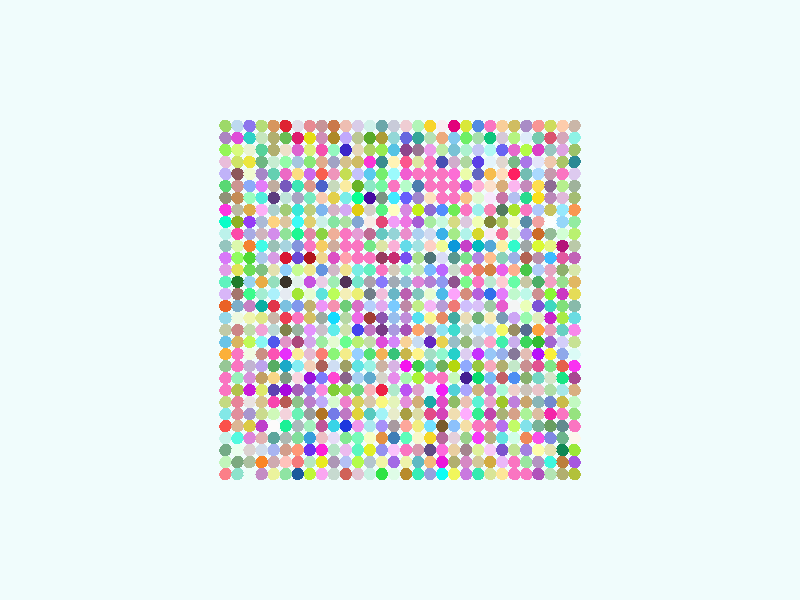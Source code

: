 global_settings {
  assumed_gamma 1
}
light_source {
  <-0.6, 1.6, 3.7>*10000
  rgb 1.3
}
camera {
  location <0,0,100>
  look_at <0,0,0>
}
background {
  color rgb < 0.87, 0.97, 0.97 >
}
sphere {
< -29.0, -29.0, 0 >, 1.0

pigment { color rgb < 0.4439923601501168, 0.5323354457275361, 0.04164535319341789 >
}}
sphere {
< -29.0, -27.0, 0 >, 1.0

pigment { color rgb < 0.38005479478526094, 0.09446934757452696, 0.7521625603033659 >
}}
sphere {
< -29.0, -25.0, 0 >, 1.0

pigment { color rgb < 0.32632635816870914, 0.8061085491437351, 0.04010374164988151 >
}}
sphere {
< -29.0, -23.0, 0 >, 1.0

pigment { color rgb < 0.9717122009856485, 0.9202062419954294, 0.8404221319092948 >
}}
sphere {
< -29.0, -21.0, 0 >, 1.0

pigment { color rgb < 0.9542425614198465, 0.17688704496798968, 0.533100384136894 >
}}
sphere {
< -29.0, -19.0, 0 >, 1.0

pigment { color rgb < 0.3044469920098455, 0.767626664518471, 0.2123951197227275 >
}}
sphere {
< -29.0, -17.0, 0 >, 1.0

pigment { color rgb < 0.542387847764761, 0.9500117426445219, 0.5361102637211334 >
}}
sphere {
< -29.0, -15.0, 0 >, 1.0

pigment { color rgb < 0.6918796324275273, 0.4261516650537478, 0.21542443853839366 >
}}
sphere {
< -29.0, -13.0, 0 >, 1.0

pigment { color rgb < 0.3906148957728627, 0.06267819681116149, 0.28448896265084833 >
}}
sphere {
< -29.0, -11.0, 0 >, 1.0

pigment { color rgb < 0.9547622417407631, 0.03162851804430755, 0.8834701337164861 >
}}
sphere {
< -29.0, -9.0, 0 >, 1.0

pigment { color rgb < 0.7067123171634431, 0.9666729694608147, 0.9229434292307681 >
}}
sphere {
< -29.0, -7.0, 0 >, 1.0

pigment { color rgb < 0.5732647511814347, 0.7626706375468724, 0.30233340759794347 >
}}
sphere {
< -29.0, -5.0, 0 >, 1.0

pigment { color rgb < 0.937959384988522, 0.2466294087373816, 0.8231766302431617 >
}}
sphere {
< -29.0, -3.0, 0 >, 1.0

pigment { color rgb < 0.1417793885818427, 0.7167609657230143, 0.762751488843128 >
}}
sphere {
< -29.0, -1.0, 0 >, 1.0

pigment { color rgb < 0.2475346842302173, 0.493642904023036, 0.40331175636806316 >
}}
sphere {
< -29.0, 1.0, 0 >, 1.0

pigment { color rgb < 0.784873404132944, 0.7154219593077704, 0.09540236872050945 >
}}
sphere {
< -29.0, 3.0, 0 >, 1.0

pigment { color rgb < 0.7494894155057451, 0.4718354310340295, 0.12588219103123277 >
}}
sphere {
< -29.0, 5.0, 0 >, 1.0

pigment { color rgb < 0.6695714866168715, 0.7963201609562602, 0.40490604779097406 >
}}
sphere {
< -29.0, 7.0, 0 >, 1.0

pigment { color rgb < 0.537950337526782, 0.12582362721637375, 0.472652337429304 >
}}
sphere {
< -29.0, 9.0, 0 >, 1.0

pigment { color rgb < 0.49077540086510907, 0.5854336173412004, 0.3898679410550556 >
}}
sphere {
< -29.0, 11.0, 0 >, 1.0

pigment { color rgb < 0.48764296647259353, 0.8755320246599905, 0.16263228812018105 >
}}
sphere {
< -29.0, 13.0, 0 >, 1.0

pigment { color rgb < 0.28696440993018624, 0.8358130857565446, 0.3546390950021491 >
}}
sphere {
< -29.0, 15.0, 0 >, 1.0

pigment { color rgb < 0.9482915740596962, 0.31128495954903856, 0.08206082507419687 >
}}
sphere {
< -29.0, 17.0, 0 >, 1.0

pigment { color rgb < 0.37037098381974776, 0.5118337653820177, 0.17189847698652172 >
}}
sphere {
< -29.0, 19.0, 0 >, 1.0

pigment { color rgb < 0.34890407999853046, 0.4508670537721692, 0.32892732630102695 >
}}
sphere {
< -29.0, 21.0, 0 >, 1.0

pigment { color rgb < 0.7219771953009984, 0.589357107407909, 0.8639040748248968 >
}}
sphere {
< -29.0, 23.0, 0 >, 1.0

pigment { color rgb < 0.02270775475240938, 0.24989312995790736, 0.2962285423550758 >
}}
sphere {
< -29.0, 25.0, 0 >, 1.0

pigment { color rgb < 0.33368475740111625, 0.5424726991546366, 0.13919279809613005 >
}}
sphere {
< -29.0, 27.0, 0 >, 1.0

pigment { color rgb < 0.2722611054288435, 0.900384460123415, 0.7934316632525312 >
}}
sphere {
< -29.0, 29.0, 0 >, 1.0

pigment { color rgb < 0.5890091086595274, 0.46541564874151276, 0.3898941990238608 >
}}
sphere {
< -27.0, -29.0, 0 >, 1.0

pigment { color rgb < 0.439098325961615, 0.42728969319774446, 0.15973568198640742 >
}}
sphere {
< -27.0, -27.0, 0 >, 1.0

pigment { color rgb < 0.5051426494140134, 0.21217169492710874, 0.04629091960577536 >
}}
sphere {
< -27.0, -25.0, 0 >, 1.0

pigment { color rgb < 0.004610773265260604, 0.2505759014026482, 0.09025951012027145 >
}}
sphere {
< -27.0, -23.0, 0 >, 1.0

pigment { color rgb < 0.14310770552309193, 0.46389024424128555, 0.25781825059008456 >
}}
sphere {
< -27.0, -21.0, 0 >, 1.0

pigment { color rgb < 0.11955567788512034, 0.25757875957386134, 0.2711816156713933 >
}}
sphere {
< -27.0, -19.0, 0 >, 1.0

pigment { color rgb < 0.9542425614198465, 0.17688704496798968, 0.533100384136894 >
}}
sphere {
< -27.0, -17.0, 0 >, 1.0

pigment { color rgb < 0.5932331824804642, 0.5025911241706424, 0.06572808183795853 >
}}
sphere {
< -27.0, -15.0, 0 >, 1.0

pigment { color rgb < 0.3888004879463227, 0.7970491395965901, 0.805435202307095 >
}}
sphere {
< -27.0, -13.0, 0 >, 1.0

pigment { color rgb < 0.008973201444973267, 0.7852219586760045, 0.2289091375165625 >
}}
sphere {
< -27.0, -11.0, 0 >, 1.0

pigment { color rgb < 0.7852326011040627, 0.11765125217762906, 0.06951621433791377 >
}}
sphere {
< -27.0, -9.0, 0 >, 1.0

pigment { color rgb < 0.2761495618910652, 0.39071878187887366, 0.8219840814396823 >
}}
sphere {
< -27.0, -7.0, 0 >, 1.0

pigment { color rgb < 0.6511337329478567, 0.6188083589974505, 0.9463643596912779 >
}}
sphere {
< -27.0, -5.0, 0 >, 1.0

pigment { color rgb < 0.13442442048516723, 0.6295383164935463, 0.5393079964717866 >
}}
sphere {
< -27.0, -3.0, 0 >, 1.0

pigment { color rgb < 0.3950569948777679, 0.8343945537524143, 0.06056921861350273 >
}}
sphere {
< -27.0, -1.0, 0 >, 1.0

pigment { color rgb < 0.21495416754438568, 0.7447370093478746, 0.18975017585189569 >
}}
sphere {
< -27.0, 1.0, 0 >, 1.0

pigment { color rgb < 0.595046199649203, 0.037836481428794144, 0.541160877786727 >
}}
sphere {
< -27.0, 3.0, 0 >, 1.0

pigment { color rgb < 0.30887186346038864, 0.7400141728050728, 0.26941260760087893 >
}}
sphere {
< -27.0, 5.0, 0 >, 1.0

pigment { color rgb < 0.2719742814497327, 0.43310708105167484, 0.15415711231187923 >
}}
sphere {
< -27.0, 7.0, 0 >, 1.0

pigment { color rgb < 0.7560024629488125, 0.09653484803741508, 0.3513559154705519 >
}}
sphere {
< -27.0, 9.0, 0 >, 1.0

pigment { color rgb < 0.4562934513555946, 0.006614927344990473, 0.19143136789340287 >
}}
sphere {
< -27.0, 11.0, 0 >, 1.0

pigment { color rgb < 0.6469140332508926, 0.9994982875824723, 0.665974263232734 >
}}
sphere {
< -27.0, 13.0, 0 >, 1.0

pigment { color rgb < 0.30340562992348485, 0.6712568849061055, 0.9432801451290407 >
}}
sphere {
< -27.0, 15.0, 0 >, 1.0

pigment { color rgb < 0.30330907390359874, 0.8093894275496007, 0.980268988507314 >
}}
sphere {
< -27.0, 17.0, 0 >, 1.0

pigment { color rgb < 0.7423733789748798, 0.48141177314909434, 0.6976279610960482 >
}}
sphere {
< -27.0, 19.0, 0 >, 1.0

pigment { color rgb < 0.465493162762993, 0.8630895979242913, 0.2706721244791027 >
}}
sphere {
< -27.0, 21.0, 0 >, 1.0

pigment { color rgb < 0.9542425614198465, 0.17688704496798968, 0.533100384136894 >
}}
sphere {
< -27.0, 23.0, 0 >, 1.0

pigment { color rgb < 0.40436811276807116, 0.5662939715995731, 0.13680449992849697 >
}}
sphere {
< -27.0, 25.0, 0 >, 1.0

pigment { color rgb < 0.7292332192130394, 0.3673487250459856, 0.7584010237989747 >
}}
sphere {
< -27.0, 27.0, 0 >, 1.0

pigment { color rgb < 0.6650396170128512, 0.38311434092793184, 0.490336586009374 >
}}
sphere {
< -27.0, 29.0, 0 >, 1.0

pigment { color rgb < 0.9801170596580029, 0.6017307478029191, 0.40908952875783067 >
}}
sphere {
< -25.0, -29.0, 0 >, 1.0

pigment { color rgb < 0.45221074147051066, 0.7795468858025626, 0.4556579526768676 >
}}
sphere {
< -25.0, -27.0, 0 >, 1.0

pigment { color rgb < 0.048306746049581184, 0.939605139532165, 0.7445228960601394 >
}}
sphere {
< -25.0, -25.0, 0 >, 1.0

pigment { color rgb < 0.7796449909386204, 0.7600775824726429, 0.43387715212347433 >
}}
sphere {
< -25.0, -23.0, 0 >, 1.0

pigment { color rgb < 0.21147379307360414, 0.24301840996134838, 0.7629626483552255 >
}}
sphere {
< -25.0, -21.0, 0 >, 1.0

pigment { color rgb < 0.14117794036558506, 0.3403029371516533, 0.11994974741834818 >
}}
sphere {
< -25.0, -19.0, 0 >, 1.0

pigment { color rgb < 0.9042232597755107, 0.018657924619469357, 0.3894133285389133 >
}}
sphere {
< -25.0, -17.0, 0 >, 1.0

pigment { color rgb < 0.1686868999751283, 0.24890517003682266, 0.6203486037134015 >
}}
sphere {
< -25.0, -15.0, 0 >, 1.0

pigment { color rgb < 0.42833666788108093, 0.7253135541333946, 0.3862659014713048 >
}}
sphere {
< -25.0, -13.0, 0 >, 1.0

pigment { color rgb < 0.6630198364743124, 0.7849938497272579, 0.5905584586783557 >
}}
sphere {
< -25.0, -11.0, 0 >, 1.0

pigment { color rgb < 0.21395149547840264, 0.7953196311095755, 0.24043493675504546 >
}}
sphere {
< -25.0, -9.0, 0 >, 1.0

pigment { color rgb < 0.94930907947258, 0.8792752963292714, 0.04276070934332554 >
}}
sphere {
< -25.0, -7.0, 0 >, 1.0

pigment { color rgb < 0.3559767969194877, 0.12986680126136663, 0.6321452319287798 >
}}
sphere {
< -25.0, -5.0, 0 >, 1.0

pigment { color rgb < 0.7966269917888024, 0.3459768473680137, 0.4836142813805586 >
}}
sphere {
< -25.0, -3.0, 0 >, 1.0

pigment { color rgb < 0.575632391346921, 0.016629650620764713, 0.5940519463463666 >
}}
sphere {
< -25.0, -1.0, 0 >, 1.0

pigment { color rgb < 0.04564735809633447, 0.6878683968895097, 0.525151308274797 >
}}
sphere {
< -25.0, 1.0, 0 >, 1.0

pigment { color rgb < 0.25137128985805535, 0.9230577821468987, 0.03290497389583136 >
}}
sphere {
< -25.0, 3.0, 0 >, 1.0

pigment { color rgb < 0.885174288428655, 0.35272306617725424, 0.5499352039043681 >
}}
sphere {
< -25.0, 5.0, 0 >, 1.0

pigment { color rgb < 0.7783637011310078, 0.3744964254609682, 0.5393744526851019 >
}}
sphere {
< -25.0, 7.0, 0 >, 1.0

pigment { color rgb < 0.04678964991383583, 0.4941497862864721, 0.9955963324752868 >
}}
sphere {
< -25.0, 9.0, 0 >, 1.0

pigment { color rgb < 0.7873151089425187, 0.926979161395573, 0.2191990069691021 >
}}
sphere {
< -25.0, 11.0, 0 >, 1.0

pigment { color rgb < 0.2935172041658657, 0.5052945694465257, 0.3038590339356343 >
}}
sphere {
< -25.0, 13.0, 0 >, 1.0

pigment { color rgb < 0.9521719111656823, 0.9933966479773073, 0.989134241670633 >
}}
sphere {
< -25.0, 15.0, 0 >, 1.0

pigment { color rgb < 0.5697531706497849, 0.5472049063864199, 0.11477726628397977 >
}}
sphere {
< -25.0, 17.0, 0 >, 1.0

pigment { color rgb < 0.4971150548620231, 0.24147967221410227, 0.4772732682635201 >
}}
sphere {
< -25.0, 19.0, 0 >, 1.0

pigment { color rgb < 0.27159109316927577, 0.1458120038450318, 0.2970464066611639 >
}}
sphere {
< -25.0, 21.0, 0 >, 1.0

pigment { color rgb < 0.5654164120117878, 0.3247182717439554, 0.41656742620365017 >
}}
sphere {
< -25.0, 23.0, 0 >, 1.0

pigment { color rgb < 0.8642648004995807, 0.5780206958246648, 0.4182785683649388 >
}}
sphere {
< -25.0, 25.0, 0 >, 1.0

pigment { color rgb < 0.309864723098324, 0.564413035148684, 0.5245507560739106 >
}}
sphere {
< -25.0, 27.0, 0 >, 1.0

pigment { color rgb < 0.7013218939790564, 0.08818511214893354, 0.1627123546220839 >
}}
sphere {
< -25.0, 29.0, 0 >, 1.0

pigment { color rgb < 0.6145657329125738, 0.7133421173121592, 0.10749960540881132 >
}}
sphere {
< -23.0, -29.0, 0 >, 1.0

pigment { color rgb < 0.43226340943067243, 0.08555162724083454, 0.4950456345376876 >
}}
sphere {
< -23.0, -27.0, 0 >, 1.0

pigment { color rgb < 0.45336953788232404, 0.29922209199945704, 0.5340466578779617 >
}}
sphere {
< -23.0, -25.0, 0 >, 1.0

pigment { color rgb < 0.9750648640818828, 0.9696985328593581, 0.4043772780904654 >
}}
sphere {
< -23.0, -23.0, 0 >, 1.0

pigment { color rgb < 0.9577318777143646, 0.07881385960564569, 0.7964995660711718 >
}}
sphere {
< -23.0, -21.0, 0 >, 1.0

pigment { color rgb < 0.18992553173781002, 0.44760432548509665, 0.3074414846720457 >
}}
sphere {
< -23.0, -19.0, 0 >, 1.0

pigment { color rgb < 0.7176110676799499, 0.5001208583854009, 0.35704547007519394 >
}}
sphere {
< -23.0, -17.0, 0 >, 1.0

pigment { color rgb < 0.24284528102429426, 0.46011582410252483, 0.4706102572147075 >
}}
sphere {
< -23.0, -15.0, 0 >, 1.0

pigment { color rgb < 0.8185431104961217, 0.5489668997092582, 0.5842877477880506 >
}}
sphere {
< -23.0, -13.0, 0 >, 1.0

pigment { color rgb < 0.17364866550118108, 0.679020033146245, 0.5600980783118199 >
}}
sphere {
< -23.0, -11.0, 0 >, 1.0

pigment { color rgb < 0.7562107215354448, 0.08501969662721043, 0.2811680606226432 >
}}
sphere {
< -23.0, -9.0, 0 >, 1.0

pigment { color rgb < 0.47368328230993884, 0.004784926678936041, 0.9433714981184076 >
}}
sphere {
< -23.0, -7.0, 0 >, 1.0

pigment { color rgb < 0.030881548878619935, 0.4981139960304716, 0.03065594892546486 >
}}
sphere {
< -23.0, -5.0, 0 >, 1.0

pigment { color rgb < 0.9838095901191216, 0.3598296337000164, 0.045266404382061975 >
}}
sphere {
< -23.0, -3.0, 0 >, 1.0

pigment { color rgb < 0.7566724291446281, 0.8449717311636423, 0.5174018168213398 >
}}
sphere {
< -23.0, -1.0, 0 >, 1.0

pigment { color rgb < 0.2030425459517169, 0.08779823962414113, 0.6724424005305644 >
}}
sphere {
< -23.0, 1.0, 0 >, 1.0

pigment { color rgb < 0.60770698043254, 0.27493304872854474, 0.2829754470369602 >
}}
sphere {
< -23.0, 3.0, 0 >, 1.0

pigment { color rgb < 0.07124727895889593, 0.425000672664689, 0.13162665581279653 >
}}
sphere {
< -23.0, 5.0, 0 >, 1.0

pigment { color rgb < 0.4322549547423232, 0.5963011520557261, 0.9348616914573756 >
}}
sphere {
< -23.0, 7.0, 0 >, 1.0

pigment { color rgb < 0.4839503388700809, 0.2795815069691461, 0.41206537219131534 >
}}
sphere {
< -23.0, 9.0, 0 >, 1.0

pigment { color rgb < 0.6986335850666029, 0.9569310654799646, 0.03494054855157813 >
}}
sphere {
< -23.0, 11.0, 0 >, 1.0

pigment { color rgb < 0.6013035738722874, 0.14509229207256558, 0.021528333968837132 >
}}
sphere {
< -23.0, 13.0, 0 >, 1.0

pigment { color rgb < 0.879144299249829, 0.3577075491698749, 0.35599631667926956 >
}}
sphere {
< -23.0, 15.0, 0 >, 1.0

pigment { color rgb < 0.4235945217392547, 0.5803552882478782, 0.9582979808743035 >
}}
sphere {
< -23.0, 17.0, 0 >, 1.0

pigment { color rgb < 0.9511216045426438, 0.738877314465527, 0.013515117987596748 >
}}
sphere {
< -23.0, 19.0, 0 >, 1.0

pigment { color rgb < 0.9788868483286502, 0.7335776386638336, 0.0783873333003765 >
}}
sphere {
< -23.0, 21.0, 0 >, 1.0

pigment { color rgb < 0.40216741201185824, 0.6895223273656028, 0.987647820120758 >
}}
sphere {
< -23.0, 23.0, 0 >, 1.0

pigment { color rgb < 0.7702106811281829, 0.7867334855931047, 0.9467187291033499 >
}}
sphere {
< -23.0, 25.0, 0 >, 1.0

pigment { color rgb < 0.7090914642354094, 0.05185506156310404, 0.5641200024322023 >
}}
sphere {
< -23.0, 27.0, 0 >, 1.0

pigment { color rgb < 0.18540732195308762, 0.5917905140817056, 0.42147504958733284 >
}}
sphere {
< -23.0, 29.0, 0 >, 1.0

pigment { color rgb < 0.9406081213987239, 0.3059268497017149, 0.2948196512966098 >
}}
sphere {
< -21.0, -29.0, 0 >, 1.0

pigment { color rgb < 0.9542425614198465, 0.17688704496798968, 0.533100384136894 >
}}
sphere {
< -21.0, -27.0, 0 >, 1.0

pigment { color rgb < 0.31683028871137064, 0.7932937964793704, 0.35000498734293584 >
}}
sphere {
< -21.0, -25.0, 0 >, 1.0

pigment { color rgb < 0.37046294509370215, 0.21758860461693608, 0.7449194327420819 >
}}
sphere {
< -21.0, -23.0, 0 >, 1.0

pigment { color rgb < 0.8645649383218187, 0.24639663853612326, 0.09959285870481793 >
}}
sphere {
< -21.0, -21.0, 0 >, 1.0

pigment { color rgb < 0.2227572016456456, 0.7633242610842461, 0.8242019094761884 >
}}
sphere {
< -21.0, -19.0, 0 >, 1.0

pigment { color rgb < 0.40896903546546126, 0.894274874497934, 0.3135359980975845 >
}}
sphere {
< -21.0, -17.0, 0 >, 1.0

pigment { color rgb < 0.5815673364138985, 0.3694606742940495, 0.15063486609857912 >
}}
sphere {
< -21.0, -15.0, 0 >, 1.0

pigment { color rgb < 0.5988542088498402, 0.5469863501104628, 0.4881321537493657 >
}}
sphere {
< -21.0, -13.0, 0 >, 1.0

pigment { color rgb < 0.24364839265763139, 0.4391901493807807, 0.15344928094727628 >
}}
sphere {
< -21.0, -11.0, 0 >, 1.0

pigment { color rgb < 0.5825917362019776, 0.2726257669900115, 0.2845566772667638 >
}}
sphere {
< -21.0, -9.0, 0 >, 1.0

pigment { color rgb < 0.7715760725068308, 0.517142701477873, 0.46463523088539826 >
}}
sphere {
< -21.0, -7.0, 0 >, 1.0

pigment { color rgb < 0.04228243159519662, 0.6728304493678885, 0.10577885939700171 >
}}
sphere {
< -21.0, -5.0, 0 >, 1.0

pigment { color rgb < 0.09500244043923001, 0.14560950177858223, 0.2799014623212559 >
}}
sphere {
< -21.0, -3.0, 0 >, 1.0

pigment { color rgb < 0.3166984283695674, 0.9544531889908177, 0.42657148829264746 >
}}
sphere {
< -21.0, -1.0, 0 >, 1.0

pigment { color rgb < 0.8240341553455939, 0.996018356097436, 0.4851222949806967 >
}}
sphere {
< -21.0, 1.0, 0 >, 1.0

pigment { color rgb < 0.5171812099329224, 0.9480361156187477, 0.8176285958524129 >
}}
sphere {
< -21.0, 3.0, 0 >, 1.0

pigment { color rgb < 0.5797218879182163, 0.5703408227249628, 0.3688818640557264 >
}}
sphere {
< -21.0, 5.0, 0 >, 1.0

pigment { color rgb < 0.06163390436608729, 0.5664824904338773, 0.0655189837768686 >
}}
sphere {
< -21.0, 7.0, 0 >, 1.0

pigment { color rgb < 0.4452828365922149, 0.12558850099777596, 0.08705100353248152 >
}}
sphere {
< -21.0, 9.0, 0 >, 1.0

pigment { color rgb < 0.34412364441915233, 0.3832854118411526, 0.3807367950768522 >
}}
sphere {
< -21.0, 11.0, 0 >, 1.0

pigment { color rgb < 0.41534939104083013, 0.30563068019263195, 0.8569050257927295 >
}}
sphere {
< -21.0, 13.0, 0 >, 1.0

pigment { color rgb < 0.09973085740509724, 0.2624688375374824, 0.38791245017752285 >
}}
sphere {
< -21.0, 15.0, 0 >, 1.0

pigment { color rgb < 0.9542425614198465, 0.17688704496798968, 0.533100384136894 >
}}
sphere {
< -21.0, 17.0, 0 >, 1.0

pigment { color rgb < 0.02100005934128024, 0.7028038729697842, 0.26599405247734365 >
}}
sphere {
< -21.0, 19.0, 0 >, 1.0

pigment { color rgb < 0.5538423524811367, 0.25003395083283275, 0.4961355741337231 >
}}
sphere {
< -21.0, 21.0, 0 >, 1.0

pigment { color rgb < 0.17172256778624073, 0.5111348442776753, 0.44906933384829095 >
}}
sphere {
< -21.0, 23.0, 0 >, 1.0

pigment { color rgb < 0.4091544912363678, 0.18156498255128084, 0.80351267552297 >
}}
sphere {
< -21.0, 25.0, 0 >, 1.0

pigment { color rgb < 0.4522839747728925, 0.9767790453700272, 0.06348119614173575 >
}}
sphere {
< -21.0, 27.0, 0 >, 1.0

pigment { color rgb < 0.728676659337772, 0.8494928587947419, 0.9581074451741627 >
}}
sphere {
< -21.0, 29.0, 0 >, 1.0

pigment { color rgb < 0.3976292254119852, 0.26218508452498823, 0.5626061521957567 >
}}
sphere {
< -19.0, -29.0, 0 >, 1.0

pigment { color rgb < 0.9542425614198465, 0.17688704496798968, 0.533100384136894 >
}}
sphere {
< -19.0, -27.0, 0 >, 1.0

pigment { color rgb < 0.9542425614198465, 0.17688704496798968, 0.533100384136894 >
}}
sphere {
< -19.0, -25.0, 0 >, 1.0

pigment { color rgb < 0.5348243056618173, 0.7674726330050353, 0.29623375596213264 >
}}
sphere {
< -19.0, -23.0, 0 >, 1.0

pigment { color rgb < 0.6316488786414505, 0.9905995396286841, 0.795413225151244 >
}}
sphere {
< -19.0, -21.0, 0 >, 1.0

pigment { color rgb < 0.5384594394639605, 0.9639120968163589, 0.13701311125409177 >
}}
sphere {
< -19.0, -19.0, 0 >, 1.0

pigment { color rgb < 0.6695861527364745, 0.3582735253796434, 0.2500021927820657 >
}}
sphere {
< -19.0, -17.0, 0 >, 1.0

pigment { color rgb < 0.5220466887064538, 0.2117746005760509, 0.716863958180314 >
}}
sphere {
< -19.0, -15.0, 0 >, 1.0

pigment { color rgb < 0.8569989553146135, 0.6339414886226594, 0.5959714579208993 >
}}
sphere {
< -19.0, -13.0, 0 >, 1.0

pigment { color rgb < 0.07188780846616938, 0.27162912477685586, 0.896229046014897 >
}}
sphere {
< -19.0, -11.0, 0 >, 1.0

pigment { color rgb < 0.5429362795830833, 0.8090089545618836, 0.5853071602702596 >
}}
sphere {
< -19.0, -9.0, 0 >, 1.0

pigment { color rgb < 0.23899968407981287, 0.18816535573469795, 0.31981778597687227 >
}}
sphere {
< -19.0, -7.0, 0 >, 1.0

pigment { color rgb < 0.5880904864012749, 0.4269811905728903, 0.8490137896390078 >
}}
sphere {
< -19.0, -5.0, 0 >, 1.0

pigment { color rgb < 0.3193036835642722, 0.2700415361176701, 0.12675797359218544 >
}}
sphere {
< -19.0, -3.0, 0 >, 1.0

pigment { color rgb < 0.6012778729615024, 0.37593279924878575, 0.9161841404700952 >
}}
sphere {
< -19.0, -1.0, 0 >, 1.0

pigment { color rgb < 0.9034688740982152, 0.9163676221831074, 0.9135172260106965 >
}}
sphere {
< -19.0, 1.0, 0 >, 1.0

pigment { color rgb < 0.525187840781216, 0.9515795423564631, 0.6072683584288686 >
}}
sphere {
< -19.0, 3.0, 0 >, 1.0

pigment { color rgb < 0.13644393187103343, 0.9821079654604773, 0.38483330266165894 >
}}
sphere {
< -19.0, 5.0, 0 >, 1.0

pigment { color rgb < 0.9848112811918317, 0.42846503529289237, 0.2719553690632691 >
}}
sphere {
< -19.0, 7.0, 0 >, 1.0

pigment { color rgb < 0.3372416921074045, 0.43534336215991554, 0.7801336186790429 >
}}
sphere {
< -19.0, 9.0, 0 >, 1.0

pigment { color rgb < 0.03356496745579518, 0.9599845254692425, 0.5967065835444711 >
}}
sphere {
< -19.0, 11.0, 0 >, 1.0

pigment { color rgb < 0.7111020416630475, 0.9221770373437577, 0.6383464292416493 >
}}
sphere {
< -19.0, 13.0, 0 >, 1.0

pigment { color rgb < 0.931507369003451, 0.9708827309683337, 0.5743413200818458 >
}}
sphere {
< -19.0, 15.0, 0 >, 1.0

pigment { color rgb < 0.39832477710244685, 0.774977529234716, 0.025303958590082054 >
}}
sphere {
< -19.0, 17.0, 0 >, 1.0

pigment { color rgb < 0.450198402677807, 0.5243021164148604, 0.8692974533302477 >
}}
sphere {
< -19.0, 19.0, 0 >, 1.0

pigment { color rgb < 0.9657762627232008, 0.4658889810997139, 0.867183442835466 >
}}
sphere {
< -19.0, 21.0, 0 >, 1.0

pigment { color rgb < 0.9870738098784013, 0.01461766451849944, 0.12278650685915538 >
}}
sphere {
< -19.0, 23.0, 0 >, 1.0

pigment { color rgb < 0.18665697992536145, 0.4937334019455777, 0.24206882088670922 >
}}
sphere {
< -19.0, 25.0, 0 >, 1.0

pigment { color rgb < 0.7904437482833068, 0.1417445604145826, 0.6019152959139387 >
}}
sphere {
< -19.0, 27.0, 0 >, 1.0

pigment { color rgb < 0.4592620884362921, 0.9065901400969076, 0.22056592457381552 >
}}
sphere {
< -19.0, 29.0, 0 >, 1.0

pigment { color rgb < 0.6305143643550842, 0.5062912307318391, 0.12021045539989561 >
}}
sphere {
< -17.0, -29.0, 0 >, 1.0

pigment { color rgb < 0.983248371456502, 0.7968485634951573, 0.31566101648250855 >
}}
sphere {
< -17.0, -27.0, 0 >, 1.0

pigment { color rgb < 0.8226826309401578, 0.48117206671029433, 0.9424933912695859 >
}}
sphere {
< -17.0, -25.0, 0 >, 1.0

pigment { color rgb < 0.1987796158223888, 0.08714604426180694, 0.6112479029059662 >
}}
sphere {
< -17.0, -23.0, 0 >, 1.0

pigment { color rgb < 0.12164721125498623, 0.7767885252946473, 0.7677182281068168 >
}}
sphere {
< -17.0, -21.0, 0 >, 1.0

pigment { color rgb < 0.46568380385893593, 0.16546095773879577, 0.8569079730508303 >
}}
sphere {
< -17.0, -19.0, 0 >, 1.0

pigment { color rgb < 0.39787232542630835, 0.44570211406122573, 0.1765866032566079 >
}}
sphere {
< -17.0, -17.0, 0 >, 1.0

pigment { color rgb < 0.34160903302119117, 0.5712337098424008, 0.021929271215795243 >
}}
sphere {
< -17.0, -15.0, 0 >, 1.0

pigment { color rgb < 0.40526886905245263, 0.9503055947911472, 0.6882490368519656 >
}}
sphere {
< -17.0, -13.0, 0 >, 1.0

pigment { color rgb < 0.5446866119594321, 0.111624661650643, 0.13189266624886642 >
}}
sphere {
< -17.0, -11.0, 0 >, 1.0

pigment { color rgb < 0.439098325961615, 0.42728969319774446, 0.15973568198640742 >
}}
sphere {
< -17.0, -9.0, 0 >, 1.0

pigment { color rgb < 0.3086261747064085, 0.43416866813395505, 0.8283258022610389 >
}}
sphere {
< -17.0, -7.0, 0 >, 1.0

pigment { color rgb < 0.05134070883113362, 0.8621392291553491, 0.4135034035753036 >
}}
sphere {
< -17.0, -5.0, 0 >, 1.0

pigment { color rgb < 0.9037199041485434, 0.9446872855694277, 0.13933823963010694 >
}}
sphere {
< -17.0, -3.0, 0 >, 1.0

pigment { color rgb < 0.1869466401676334, 0.32749560578310155, 0.4541514869565113 >
}}
sphere {
< -17.0, -1.0, 0 >, 1.0

pigment { color rgb < 0.8088973409072083, 0.11097068017454625, 0.6193178506418522 >
}}
sphere {
< -17.0, 1.0, 0 >, 1.0

pigment { color rgb < 0.7787286205441948, 0.18978229204735186, 0.9577649539201922 >
}}
sphere {
< -17.0, 3.0, 0 >, 1.0

pigment { color rgb < 0.9954297068088982, 0.6055055022786994, 0.6441119553590897 >
}}
sphere {
< -17.0, 5.0, 0 >, 1.0

pigment { color rgb < 0.8286741693306091, 0.11903725484782746, 0.8230697152301101 >
}}
sphere {
< -17.0, 7.0, 0 >, 1.0

pigment { color rgb < 0.2505344631487181, 0.6393576726195251, 0.4873647713191248 >
}}
sphere {
< -17.0, 9.0, 0 >, 1.0

pigment { color rgb < 0.9607691959605249, 0.8681341608330609, 0.3689610871991579 >
}}
sphere {
< -17.0, 11.0, 0 >, 1.0

pigment { color rgb < 0.9115871288488986, 0.14621059113315882, 0.30733006591811163 >
}}
sphere {
< -17.0, 13.0, 0 >, 1.0

pigment { color rgb < 0.44234931553489076, 0.605417182495287, 0.12826847068461444 >
}}
sphere {
< -17.0, 15.0, 0 >, 1.0

pigment { color rgb < 0.08692276855803771, 0.19745799559084698, 0.1139461728686425 >
}}
sphere {
< -17.0, 17.0, 0 >, 1.0

pigment { color rgb < 0.5740099173487891, 0.1753913959701382, 0.379077695068607 >
}}
sphere {
< -17.0, 19.0, 0 >, 1.0

pigment { color rgb < 0.6864050576573757, 0.41532154683565914, 0.18973764546150373 >
}}
sphere {
< -17.0, 21.0, 0 >, 1.0

pigment { color rgb < 0.9958938870094186, 0.7248355408988465, 0.49465957240343106 >
}}
sphere {
< -17.0, 23.0, 0 >, 1.0

pigment { color rgb < 0.756619527088692, 0.679362533034861, 0.6252295408687629 >
}}
sphere {
< -17.0, 25.0, 0 >, 1.0

pigment { color rgb < 0.13922544461045339, 0.12821245295302186, 0.8910097053381602 >
}}
sphere {
< -17.0, 27.0, 0 >, 1.0

pigment { color rgb < 0.6685162639477008, 0.5790033436643697, 0.6891808132205234 >
}}
sphere {
< -17.0, 29.0, 0 >, 1.0

pigment { color rgb < 0.9390011699794427, 0.6158463521142999, 0.3164774887972206 >
}}
sphere {
< -15.0, -29.0, 0 >, 1.0

pigment { color rgb < 0.6913381460658752, 0.7853354837807179, 0.3159428054160722 >
}}
sphere {
< -15.0, -27.0, 0 >, 1.0

pigment { color rgb < 0.6544813566372253, 0.4090200193968927, 0.051772536107879574 >
}}
sphere {
< -15.0, -25.0, 0 >, 1.0

pigment { color rgb < 0.941858920409601, 0.5935126406445815, 0.9208881738159492 >
}}
sphere {
< -15.0, -23.0, 0 >, 1.0

pigment { color rgb < 0.4656164791026519, 0.4403035711830021, 0.22098098082939954 >
}}
sphere {
< -15.0, -21.0, 0 >, 1.0

pigment { color rgb < 0.8928306517760376, 0.2257306455217175, 0.3987643872212979 >
}}
sphere {
< -15.0, -19.0, 0 >, 1.0

pigment { color rgb < 0.5322385378494178, 0.06181702571683534, 0.41466931241637484 >
}}
sphere {
< -15.0, -17.0, 0 >, 1.0

pigment { color rgb < 0.8139802139858276, 0.34687587155396293, 0.6020142677185304 >
}}
sphere {
< -15.0, -15.0, 0 >, 1.0

pigment { color rgb < 0.6345689387926177, 0.1798836957975417, 0.6136487863136638 >
}}
sphere {
< -15.0, -13.0, 0 >, 1.0

pigment { color rgb < 0.19216293865039724, 0.5024498606343119, 0.903956293905751 >
}}
sphere {
< -15.0, -11.0, 0 >, 1.0

pigment { color rgb < 0.9335342147273086, 0.39715967136437924, 0.5048366536176272 >
}}
sphere {
< -15.0, -9.0, 0 >, 1.0

pigment { color rgb < 0.30800691122750345, 0.5727964219521845, 0.9269865207904903 >
}}
sphere {
< -15.0, -7.0, 0 >, 1.0

pigment { color rgb < 0.982113484149828, 0.37270712709367226, 0.5865774689566009 >
}}
sphere {
< -15.0, -5.0, 0 >, 1.0

pigment { color rgb < 0.4425735297547889, 0.6897885411347143, 0.9447852028959887 >
}}
sphere {
< -15.0, -3.0, 0 >, 1.0

pigment { color rgb < 0.9284083320709307, 0.8408760397238495, 0.46684938702482437 >
}}
sphere {
< -15.0, -1.0, 0 >, 1.0

pigment { color rgb < 0.3416017794278846, 0.5821708433336942, 0.3703933075168562 >
}}
sphere {
< -15.0, 1.0, 0 >, 1.0

pigment { color rgb < 0.030649040586698706, 0.15990074591062708, 0.820422025606307 >
}}
sphere {
< -15.0, 3.0, 0 >, 1.0

pigment { color rgb < 0.5035509601024815, 0.8132700752231615, 0.6238484784449027 >
}}
sphere {
< -15.0, 5.0, 0 >, 1.0

pigment { color rgb < 0.6666267530774881, 0.22381416691282352, 0.056072326770216896 >
}}
sphere {
< -15.0, 7.0, 0 >, 1.0

pigment { color rgb < 0.992045533583495, 0.5187261005384897, 0.27309488775351043 >
}}
sphere {
< -15.0, 9.0, 0 >, 1.0

pigment { color rgb < 0.08713718017758698, 0.384014765313469, 0.67760255849662 >
}}
sphere {
< -15.0, 11.0, 0 >, 1.0

pigment { color rgb < 0.9489607387227471, 0.8205793951119165, 0.8837405736114715 >
}}
sphere {
< -15.0, 13.0, 0 >, 1.0

pigment { color rgb < 0.21638552209814654, 0.24134914050236378, 0.03720523162751721 >
}}
sphere {
< -15.0, 15.0, 0 >, 1.0

pigment { color rgb < 0.9311536378412716, 0.22517362824878406, 0.4549352990034937 >
}}
sphere {
< -15.0, 17.0, 0 >, 1.0

pigment { color rgb < 0.9327534870498113, 0.8220267506098273, 0.97063297812291 >
}}
sphere {
< -15.0, 19.0, 0 >, 1.0

pigment { color rgb < 0.9759981547893107, 0.7529639094078701, 0.6025667902175781 >
}}
sphere {
< -15.0, 21.0, 0 >, 1.0

pigment { color rgb < 0.9210634272493496, 0.5115733391493078, 0.07397490880328106 >
}}
sphere {
< -15.0, 23.0, 0 >, 1.0

pigment { color rgb < 0.7670584774660609, 0.9049077604591826, 0.9538781047974328 >
}}
sphere {
< -15.0, 25.0, 0 >, 1.0

pigment { color rgb < 0.4320609020186812, 0.9452364612516397, 0.8943113647317644 >
}}
sphere {
< -15.0, 27.0, 0 >, 1.0

pigment { color rgb < 0.004437937636996181, 0.5584768814857751, 0.20063132131093164 >
}}
sphere {
< -15.0, 29.0, 0 >, 1.0

pigment { color rgb < 0.9542425614198465, 0.17688704496798968, 0.533100384136894 >
}}
sphere {
< -13.0, -29.0, 0 >, 1.0

pigment { color rgb < 0.03522299918136951, 0.8300399506226213, 0.43318595380976677 >
}}
sphere {
< -13.0, -27.0, 0 >, 1.0

pigment { color rgb < 0.6519568999525254, 0.5816598718444153, 0.3165842114536126 >
}}
sphere {
< -13.0, -25.0, 0 >, 1.0

pigment { color rgb < 0.7355032744780282, 0.8766751661579602, 0.33414301889908515 >
}}
sphere {
< -13.0, -23.0, 0 >, 1.0

pigment { color rgb < 0.9370980016310342, 0.04019762511313607, 0.9591967292422375 >
}}
sphere {
< -13.0, -21.0, 0 >, 1.0

pigment { color rgb < 0.9542425614198465, 0.17688704496798968, 0.533100384136894 >
}}
sphere {
< -13.0, -19.0, 0 >, 1.0

pigment { color rgb < 0.03094219679507404, 0.8566250246216908, 0.284349688652493 >
}}
sphere {
< -13.0, -17.0, 0 >, 1.0

pigment { color rgb < 0.10574371802873628, 0.8956516513750079, 0.6593954723049321 >
}}
sphere {
< -13.0, -15.0, 0 >, 1.0

pigment { color rgb < 0.6132739655556061, 0.46372365623202827, 0.20575163441896016 >
}}
sphere {
< -13.0, -13.0, 0 >, 1.0

pigment { color rgb < 0.0026291200612011956, 0.7030690468406028, 0.155532071077496 >
}}
sphere {
< -13.0, -11.0, 0 >, 1.0

pigment { color rgb < 0.31419287884315694, 0.5765182433821937, 0.05286852802677389 >
}}
sphere {
< -13.0, -9.0, 0 >, 1.0

pigment { color rgb < 0.565022578885766, 0.02967402835883448, 0.9813831576770832 >
}}
sphere {
< -13.0, -7.0, 0 >, 1.0

pigment { color rgb < 0.541623165584149, 0.599453252291017, 0.6411653351542641 >
}}
sphere {
< -13.0, -5.0, 0 >, 1.0

pigment { color rgb < 0.5206877765992076, 0.7522524690493827, 0.9905383512357585 >
}}
sphere {
< -13.0, -3.0, 0 >, 1.0

pigment { color rgb < 0.1583642403814166, 0.4525485939435293, 0.18026110048393806 >
}}
sphere {
< -13.0, -1.0, 0 >, 1.0

pigment { color rgb < 0.6953050087918786, 0.5321513462340158, 0.9425650142406323 >
}}
sphere {
< -13.0, 1.0, 0 >, 1.0

pigment { color rgb < 0.46442470691962134, 0.11077451774520242, 0.7177484026667966 >
}}
sphere {
< -13.0, 3.0, 0 >, 1.0

pigment { color rgb < 0.9542425614198465, 0.17688704496798968, 0.533100384136894 >
}}
sphere {
< -13.0, 5.0, 0 >, 1.0

pigment { color rgb < 0.8172451317430343, 0.2039059701550111, 0.12605837371932405 >
}}
sphere {
< -13.0, 7.0, 0 >, 1.0

pigment { color rgb < 0.4481623275534835, 0.2299958467272708, 0.7591707716056835 >
}}
sphere {
< -13.0, 9.0, 0 >, 1.0

pigment { color rgb < 0.0012794056425353695, 0.4966325656387469, 0.5205913106529342 >
}}
sphere {
< -13.0, 11.0, 0 >, 1.0

pigment { color rgb < 0.6733313714765555, 0.6847988798349999, 0.02418136165854823 >
}}
sphere {
< -13.0, 13.0, 0 >, 1.0

pigment { color rgb < 0.8742299123903269, 0.9960518334843868, 0.4585503866329611 >
}}
sphere {
< -13.0, 15.0, 0 >, 1.0

pigment { color rgb < 0.33199969873363777, 0.8677341079984814, 0.8439083982417974 >
}}
sphere {
< -13.0, 17.0, 0 >, 1.0

pigment { color rgb < 0.7358519791795529, 0.9682845871931224, 0.6281438267533487 >
}}
sphere {
< -13.0, 19.0, 0 >, 1.0

pigment { color rgb < 0.9891053123139822, 0.4268881512978392, 0.6752756492252796 >
}}
sphere {
< -13.0, 21.0, 0 >, 1.0

pigment { color rgb < 0.12289863495524256, 0.1327049197883875, 0.5341237092907121 >
}}
sphere {
< -13.0, 23.0, 0 >, 1.0

pigment { color rgb < 0.10462233422168465, 0.050999867862651094, 0.7890379351247623 >
}}
sphere {
< -13.0, 25.0, 0 >, 1.0

pigment { color rgb < 0.5432317256308251, 0.5778456812272712, 0.9109887474879977 >
}}
sphere {
< -13.0, 27.0, 0 >, 1.0

pigment { color rgb < 0.3847180497581829, 0.7346880525501264, 0.42354127220747995 >
}}
sphere {
< -13.0, 29.0, 0 >, 1.0

pigment { color rgb < 0.08427172907758063, 0.25869296480056336, 0.7570057526464843 >
}}
sphere {
< -11.0, -29.0, 0 >, 1.0

pigment { color rgb < 0.5841028481906873, 0.19127058773150618, 0.7390211560931315 >
}}
sphere {
< -11.0, -27.0, 0 >, 1.0

pigment { color rgb < 0.6746519621143632, 0.2521291834547362, 0.5530683584108351 >
}}
sphere {
< -11.0, -25.0, 0 >, 1.0

pigment { color rgb < 0.3675724009775482, 0.23201134220497355, 0.2703091728181717 >
}}
sphere {
< -11.0, -23.0, 0 >, 1.0

pigment { color rgb < 0.3226696446323172, 0.6456067670992572, 0.2593296276572056 >
}}
sphere {
< -11.0, -21.0, 0 >, 1.0

pigment { color rgb < 0.9084631291823497, 0.7376871456529142, 0.3811957781758132 >
}}
sphere {
< -11.0, -19.0, 0 >, 1.0

pigment { color rgb < 0.9873914382938065, 0.4175512080872382, 0.9902129247738959 >
}}
sphere {
< -11.0, -17.0, 0 >, 1.0

pigment { color rgb < 0.8337063745081653, 0.5347569916315569, 0.45284249437752 >
}}
sphere {
< -11.0, -15.0, 0 >, 1.0

pigment { color rgb < 0.40982782654819894, 0.3710764596477565, 0.9847022676806182 >
}}
sphere {
< -11.0, -13.0, 0 >, 1.0

pigment { color rgb < 0.05707103526022961, 0.012147306491984255, 0.2823687193360608 >
}}
sphere {
< -11.0, -11.0, 0 >, 1.0

pigment { color rgb < 0.27857787321125527, 0.39928831189613634, 0.9779982534980308 >
}}
sphere {
< -11.0, -9.0, 0 >, 1.0

pigment { color rgb < 0.7210969848035247, 0.6181219607389765, 0.876253996902255 >
}}
sphere {
< -11.0, -7.0, 0 >, 1.0

pigment { color rgb < 0.2972655266414329, 0.49407744971099454, 0.19133288198445741 >
}}
sphere {
< -11.0, -5.0, 0 >, 1.0

pigment { color rgb < 0.5005898080660155, 0.6366433201018991, 0.5560645996654732 >
}}
sphere {
< -11.0, -3.0, 0 >, 1.0

pigment { color rgb < 0.8148276773931565, 0.7235544219502332, 0.47197088057200587 >
}}
sphere {
< -11.0, -1.0, 0 >, 1.0

pigment { color rgb < 0.6221897886223927, 0.5201825307129609, 0.9701795330068879 >
}}
sphere {
< -11.0, 1.0, 0 >, 1.0

pigment { color rgb < 0.6635282262650104, 0.26822810352886395, 0.20257230663218395 >
}}
sphere {
< -11.0, 3.0, 0 >, 1.0

pigment { color rgb < 0.2006406185026195, 0.9466119431133637, 0.2529769443013895 >
}}
sphere {
< -11.0, 5.0, 0 >, 1.0

pigment { color rgb < 0.9542425614198465, 0.17688704496798968, 0.533100384136894 >
}}
sphere {
< -11.0, 7.0, 0 >, 1.0

pigment { color rgb < 0.19709548335996385, 0.7541184575074855, 0.2599074978432214 >
}}
sphere {
< -11.0, 9.0, 0 >, 1.0

pigment { color rgb < 0.5675374914580235, 0.051492318408224325, 0.5800402647130738 >
}}
sphere {
< -11.0, 11.0, 0 >, 1.0

pigment { color rgb < 0.44061857739123933, 0.8930482215609881, 0.8235335786686282 >
}}
sphere {
< -11.0, 13.0, 0 >, 1.0

pigment { color rgb < 0.7164721687056357, 0.57801074638793, 0.7314274438387997 >
}}
sphere {
< -11.0, 15.0, 0 >, 1.0

pigment { color rgb < 0.9542425614198465, 0.17688704496798968, 0.533100384136894 >
}}
sphere {
< -11.0, 17.0, 0 >, 1.0

pigment { color rgb < 0.9471776352039468, 0.5365676746233241, 0.2359703828128219 >
}}
sphere {
< -11.0, 19.0, 0 >, 1.0

pigment { color rgb < 0.4629393060342468, 0.08366457294452889, 0.8513593601471926 >
}}
sphere {
< -11.0, 21.0, 0 >, 1.0

pigment { color rgb < 0.8303767543252601, 0.9799060159566674, 0.4020351244356817 >
}}
sphere {
< -11.0, 23.0, 0 >, 1.0

pigment { color rgb < 0.4308139426586114, 0.6785290800113608, 0.34764653807848345 >
}}
sphere {
< -11.0, 25.0, 0 >, 1.0

pigment { color rgb < 0.41813405605983833, 0.884953949635391, 0.6255668040769122 >
}}
sphere {
< -11.0, 27.0, 0 >, 1.0

pigment { color rgb < 0.15172976508583902, 0.8619765864275806, 0.13298136166458574 >
}}
sphere {
< -11.0, 29.0, 0 >, 1.0

pigment { color rgb < 0.6967657233176833, 0.8048883262865308, 0.040427536486392524 >
}}
sphere {
< -9.0, -29.0, 0 >, 1.0

pigment { color rgb < 0.8807222067109681, 0.9247886948959804, 0.10744658610234215 >
}}
sphere {
< -9.0, -27.0, 0 >, 1.0

pigment { color rgb < 0.439098325961615, 0.42728969319774446, 0.15973568198640742 >
}}
sphere {
< -9.0, -25.0, 0 >, 1.0

pigment { color rgb < 0.8154629806846303, 0.6253433491770367, 0.3574143205050252 >
}}
sphere {
< -9.0, -23.0, 0 >, 1.0

pigment { color rgb < 0.7818746158527834, 0.6278543356400043, 0.7111757090845756 >
}}
sphere {
< -9.0, -21.0, 0 >, 1.0

pigment { color rgb < 0.2639627459047199, 0.5350873217430664, 0.9619356087375373 >
}}
sphere {
< -9.0, -19.0, 0 >, 1.0

pigment { color rgb < 0.8716110309341676, 0.7275829217382236, 0.4413660758251293 >
}}
sphere {
< -9.0, -17.0, 0 >, 1.0

pigment { color rgb < 0.2691840563751705, 0.5094219494460852, 0.13576078952331216 >
}}
sphere {
< -9.0, -15.0, 0 >, 1.0

pigment { color rgb < 0.08428775379986975, 0.6466658696274606, 0.6914880068954424 >
}}
sphere {
< -9.0, -13.0, 0 >, 1.0

pigment { color rgb < 0.5628534669010236, 0.9478040918538609, 0.5009674223747321 >
}}
sphere {
< -9.0, -11.0, 0 >, 1.0

pigment { color rgb < 0.46379337471940363, 0.6761496400411227, 0.0046218998097141695 >
}}
sphere {
< -9.0, -9.0, 0 >, 1.0

pigment { color rgb < 0.019054716085547985, 0.6286940836982627, 0.5909016692993886 >
}}
sphere {
< -9.0, -7.0, 0 >, 1.0

pigment { color rgb < 0.31429269947743677, 0.5145721415149241, 0.5688363737135991 >
}}
sphere {
< -9.0, -5.0, 0 >, 1.0

pigment { color rgb < 0.04997027248750041, 0.7139279756607605, 0.6214131369026059 >
}}
sphere {
< -9.0, -3.0, 0 >, 1.0

pigment { color rgb < 0.05073969998218131, 0.4101681578593417, 0.3612139990416038 >
}}
sphere {
< -9.0, -1.0, 0 >, 1.0

pigment { color rgb < 0.8659656123021159, 0.1959413156139196, 0.1800837569693584 >
}}
sphere {
< -9.0, 1.0, 0 >, 1.0

pigment { color rgb < 0.9724083882596491, 0.36525457747702106, 0.9687319998752638 >
}}
sphere {
< -9.0, 3.0, 0 >, 1.0

pigment { color rgb < 0.27311217816896494, 0.08725785201562586, 0.27027535742967945 >
}}
sphere {
< -9.0, 5.0, 0 >, 1.0

pigment { color rgb < 0.596895058405957, 0.7146154146005809, 0.5882847387002864 >
}}
sphere {
< -9.0, 7.0, 0 >, 1.0

pigment { color rgb < 0.10213118282981148, 0.31549402030198237, 0.2735790223290241 >
}}
sphere {
< -9.0, 9.0, 0 >, 1.0

pigment { color rgb < 0.0036476754736103345, 0.3131584745600612, 0.7036369030166665 >
}}
sphere {
< -9.0, 11.0, 0 >, 1.0

pigment { color rgb < 0.3768284115538517, 0.8307894459485193, 0.24604451430460117 >
}}
sphere {
< -9.0, 13.0, 0 >, 1.0

pigment { color rgb < 0.6702778356485457, 0.7078124358077802, 0.23234306744945166 >
}}
sphere {
< -9.0, 15.0, 0 >, 1.0

pigment { color rgb < 0.16101150247055684, 0.8374995836288508, 0.09215786247917823 >
}}
sphere {
< -9.0, 17.0, 0 >, 1.0

pigment { color rgb < 0.9542425614198465, 0.17688704496798968, 0.533100384136894 >
}}
sphere {
< -9.0, 19.0, 0 >, 1.0

pigment { color rgb < 0.9542425614198465, 0.17688704496798968, 0.533100384136894 >
}}
sphere {
< -9.0, 21.0, 0 >, 1.0

pigment { color rgb < 0.9762748597243136, 0.1544622442617879, 0.6683535203258203 >
}}
sphere {
< -9.0, 23.0, 0 >, 1.0

pigment { color rgb < 0.6286434022324536, 0.41900087876770975, 0.6020519107114798 >
}}
sphere {
< -9.0, 25.0, 0 >, 1.0

pigment { color rgb < 0.19121623269991483, 0.536937024898154, 0.6632214204417527 >
}}
sphere {
< -9.0, 27.0, 0 >, 1.0

pigment { color rgb < 0.2249721281852084, 0.5837546461058765, 0.862386368048387 >
}}
sphere {
< -9.0, 29.0, 0 >, 1.0

pigment { color rgb < 0.7614756503234552, 3.022458367708536E-4, 0.19697482918511378 >
}}
sphere {
< -7.0, -29.0, 0 >, 1.0

pigment { color rgb < 0.00334639504791312, 0.9819260254611141, 0.9146044232344447 >
}}
sphere {
< -7.0, -27.0, 0 >, 1.0

pigment { color rgb < 0.8234618245950271, 0.007974315428953771, 0.704641128270948 >
}}
sphere {
< -7.0, -25.0, 0 >, 1.0

pigment { color rgb < 0.9945085819399972, 0.14380119515597023, 0.7251174283448516 >
}}
sphere {
< -7.0, -23.0, 0 >, 1.0

pigment { color rgb < 0.47465161562095803, 0.13885394090236702, 0.3213054960071311 >
}}
sphere {
< -7.0, -21.0, 0 >, 1.0

pigment { color rgb < 0.1878636932131943, 0.10231354512618274, 0.024024152093594764 >
}}
sphere {
< -7.0, -19.0, 0 >, 1.0

pigment { color rgb < 0.6575517885437618, 0.05852176199729353, 0.4720197000980313 >
}}
sphere {
< -7.0, -17.0, 0 >, 1.0

pigment { color rgb < 0.7574331486802162, 0.06986913932390137, 0.5702408005187416 >
}}
sphere {
< -7.0, -15.0, 0 >, 1.0

pigment { color rgb < 0.8970584164960705, 0.013689592357464586, 0.9067977669806897 >
}}
sphere {
< -7.0, -13.0, 0 >, 1.0

pigment { color rgb < 0.9542425614198465, 0.17688704496798968, 0.533100384136894 >
}}
sphere {
< -7.0, -11.0, 0 >, 1.0

pigment { color rgb < 0.1631773723645351, 0.44142663239724267, 0.1037873966311118 >
}}
sphere {
< -7.0, -9.0, 0 >, 1.0

pigment { color rgb < 0.2786744104797959, 0.9320605955541148, 0.6186617426049658 >
}}
sphere {
< -7.0, -7.0, 0 >, 1.0

pigment { color rgb < 0.7997410549343877, 0.647881324599468, 0.07720295437337565 >
}}
sphere {
< -7.0, -5.0, 0 >, 1.0

pigment { color rgb < 0.2732650947491928, 0.7654036763237099, 0.8969290036786206 >
}}
sphere {
< -7.0, -3.0, 0 >, 1.0

pigment { color rgb < 0.7824492933099448, 0.25204708865982683, 0.12877734646688854 >
}}
sphere {
< -7.0, -1.0, 0 >, 1.0

pigment { color rgb < 0.4724256054005911, 0.33125148620299205, 0.680732132708738 >
}}
sphere {
< -7.0, 1.0, 0 >, 1.0

pigment { color rgb < 0.07194405508211932, 0.4891189287439357, 0.8160019705223699 >
}}
sphere {
< -7.0, 3.0, 0 >, 1.0

pigment { color rgb < 0.2754196939950394, 0.3118174747128786, 0.8705795005218241 >
}}
sphere {
< -7.0, 5.0, 0 >, 1.0

pigment { color rgb < 0.4959546465288761, 0.1390045937350417, 0.9982349620358042 >
}}
sphere {
< -7.0, 7.0, 0 >, 1.0

pigment { color rgb < 0.7017262305783953, 0.7155064596317775, 0.9194188828725152 >
}}
sphere {
< -7.0, 9.0, 0 >, 1.0

pigment { color rgb < 0.8654797372429714, 0.9732787149755591, 0.3073090847895936 >
}}
sphere {
< -7.0, 11.0, 0 >, 1.0

pigment { color rgb < 0.03956381073549342, 0.4391439830156427, 0.809353493456823 >
}}
sphere {
< -7.0, 13.0, 0 >, 1.0

pigment { color rgb < 0.573624727778391, 0.9480600386368035, 0.7223135193299626 >
}}
sphere {
< -7.0, 15.0, 0 >, 1.0

pigment { color rgb < 0.08680389709852154, 0.26453574238050803, 0.9854502278917554 >
}}
sphere {
< -7.0, 17.0, 0 >, 1.0

pigment { color rgb < 0.9542425614198465, 0.17688704496798968, 0.533100384136894 >
}}
sphere {
< -7.0, 19.0, 0 >, 1.0

pigment { color rgb < 0.9542425614198465, 0.17688704496798968, 0.533100384136894 >
}}
sphere {
< -7.0, 21.0, 0 >, 1.0

pigment { color rgb < 0.9542425614198465, 0.17688704496798968, 0.533100384136894 >
}}
sphere {
< -7.0, 23.0, 0 >, 1.0

pigment { color rgb < 0.06337472238167863, 0.0785361934810549, 0.45306310451426224 >
}}
sphere {
< -7.0, 25.0, 0 >, 1.0

pigment { color rgb < 0.5122474066502495, 0.8423154934669081, 0.38291764096256387 >
}}
sphere {
< -7.0, 27.0, 0 >, 1.0

pigment { color rgb < 0.8449437095259659, 0.40322956388115927, 0.20321163469789627 >
}}
sphere {
< -7.0, 29.0, 0 >, 1.0

pigment { color rgb < 0.9375244579881923, 0.8547624276132985, 0.8766387865422577 >
}}
sphere {
< -5.0, -29.0, 0 >, 1.0

pigment { color rgb < 0.3076607543849492, 0.35786122204625537, 0.7303295102602813 >
}}
sphere {
< -5.0, -27.0, 0 >, 1.0

pigment { color rgb < 0.8974515599889988, 0.4872457792203274, 0.19031522818506852 >
}}
sphere {
< -5.0, -25.0, 0 >, 1.0

pigment { color rgb < 0.11363952281294998, 0.07064377407846767, 0.2326808725799545 >
}}
sphere {
< -5.0, -23.0, 0 >, 1.0

pigment { color rgb < 0.923492600744524, 0.6894435461381784, 0.023382856070877867 >
}}
sphere {
< -5.0, -21.0, 0 >, 1.0

pigment { color rgb < 0.1731126476051803, 0.7632161081290905, 0.9914111688255721 >
}}
sphere {
< -5.0, -19.0, 0 >, 1.0

pigment { color rgb < 0.7643363524135818, 0.07111960138480733, 0.24384644225735008 >
}}
sphere {
< -5.0, -17.0, 0 >, 1.0

pigment { color rgb < 0.01105455385212517, 0.4037947214856936, 0.38727368090497216 >
}}
sphere {
< -5.0, -15.0, 0 >, 1.0

pigment { color rgb < 0.7222224104183209, 0.9860318963978641, 0.9200634110772602 >
}}
sphere {
< -5.0, -13.0, 0 >, 1.0

pigment { color rgb < 0.9542425614198465, 0.17688704496798968, 0.533100384136894 >
}}
sphere {
< -5.0, -11.0, 0 >, 1.0

pigment { color rgb < 0.15269761709938057, 0.6803981717225049, 0.6321433230894774 >
}}
sphere {
< -5.0, -9.0, 0 >, 1.0

pigment { color rgb < 0.3655875639380254, 0.7288721866751, 0.5494880782139335 >
}}
sphere {
< -5.0, -7.0, 0 >, 1.0

pigment { color rgb < 0.12727670570117167, 0.020530238325987105, 0.5310178244271493 >
}}
sphere {
< -5.0, -5.0, 0 >, 1.0

pigment { color rgb < 0.4593126715723064, 0.3557573866236371, 0.5220327868883159 >
}}
sphere {
< -5.0, -3.0, 0 >, 1.0

pigment { color rgb < 0.9446955032268297, 0.9171725229491287, 0.27800010298512 >
}}
sphere {
< -5.0, -1.0, 0 >, 1.0

pigment { color rgb < 0.9241442895388408, 0.4748419436288106, 0.9239590066800293 >
}}
sphere {
< -5.0, 1.0, 0 >, 1.0

pigment { color rgb < 0.8030572807716307, 0.9764138514143894, 0.6322742634101708 >
}}
sphere {
< -5.0, 3.0, 0 >, 1.0

pigment { color rgb < 0.4469438710831274, 0.2106027568442036, 0.6483986721708402 >
}}
sphere {
< -5.0, 5.0, 0 >, 1.0

pigment { color rgb < 0.18477026181915024, 0.485972805005488, 0.9940860956628933 >
}}
sphere {
< -5.0, 7.0, 0 >, 1.0

pigment { color rgb < 0.07284729944720991, 0.1781499865644246, 0.1934203388793665 >
}}
sphere {
< -5.0, 9.0, 0 >, 1.0

pigment { color rgb < 0.9782366758408967, 0.6320762252587102, 0.5673551083553326 >
}}
sphere {
< -5.0, 11.0, 0 >, 1.0

pigment { color rgb < 0.638146867192143, 0.7017935020475288, 0.8700653334941016 >
}}
sphere {
< -5.0, 13.0, 0 >, 1.0

pigment { color rgb < 0.38834260352851646, 0.8398308022612171, 0.35028072192497284 >
}}
sphere {
< -5.0, 15.0, 0 >, 1.0

pigment { color rgb < 0.2770557457514453, 0.1486799441934321, 0.6424320724095018 >
}}
sphere {
< -5.0, 17.0, 0 >, 1.0

pigment { color rgb < 0.9738452066790336, 0.7639410748507853, 0.5180487633692877 >
}}
sphere {
< -5.0, 19.0, 0 >, 1.0

pigment { color rgb < 0.9542425614198465, 0.17688704496798968, 0.533100384136894 >
}}
sphere {
< -5.0, 21.0, 0 >, 1.0

pigment { color rgb < 0.9542425614198465, 0.17688704496798968, 0.533100384136894 >
}}
sphere {
< -5.0, 23.0, 0 >, 1.0

pigment { color rgb < 0.9542425614198465, 0.17688704496798968, 0.533100384136894 >
}}
sphere {
< -5.0, 25.0, 0 >, 1.0

pigment { color rgb < 0.844175960349384, 0.3316170708199556, 0.8205015600354787 >
}}
sphere {
< -5.0, 27.0, 0 >, 1.0

pigment { color rgb < 0.4594349306351897, 0.7563289527274948, 0.46674953708981437 >
}}
sphere {
< -5.0, 29.0, 0 >, 1.0

pigment { color rgb < 0.9345375962265517, 0.6576024894669544, 0.02417103307443924 >
}}
sphere {
< -3.0, -29.0, 0 >, 1.0

pigment { color rgb < 0.03524045616812921, 0.8382175682437454, 0.47352029364710657 >
}}
sphere {
< -3.0, -27.0, 0 >, 1.0

pigment { color rgb < 0.11095199586601034, 0.48683193643113176, 0.5434623499728259 >
}}
sphere {
< -3.0, -25.0, 0 >, 1.0

pigment { color rgb < 0.6817291155722971, 0.31925168204128884, 0.4277310693753513 >
}}
sphere {
< -3.0, -23.0, 0 >, 1.0

pigment { color rgb < 0.9299470565759917, 0.9322088036592725, 0.6040473689812383 >
}}
sphere {
< -3.0, -21.0, 0 >, 1.0

pigment { color rgb < 0.8825891213498673, 0.8573078121679621, 0.2191240769253674 >
}}
sphere {
< -3.0, -19.0, 0 >, 1.0

pigment { color rgb < 0.7179239683791574, 0.7171224676593604, 0.38739977029806894 >
}}
sphere {
< -3.0, -17.0, 0 >, 1.0

pigment { color rgb < 0.6358986348719787, 0.4212455496373011, 0.18295358671619566 >
}}
sphere {
< -3.0, -15.0, 0 >, 1.0

pigment { color rgb < 0.722960015902587, 0.34938761371014704, 0.5887399100940193 >
}}
sphere {
< -3.0, -13.0, 0 >, 1.0

pigment { color rgb < 0.4026957273212669, 0.8957869987551815, 0.03548776751532157 >
}}
sphere {
< -3.0, -11.0, 0 >, 1.0

pigment { color rgb < 0.04883005581371913, 0.6260002772297861, 0.070555771666588 >
}}
sphere {
< -3.0, -9.0, 0 >, 1.0

pigment { color rgb < 0.9843467160657846, 0.9031798177355075, 0.25623124689798593 >
}}
sphere {
< -3.0, -7.0, 0 >, 1.0

pigment { color rgb < 0.5696463960348251, 0.7054011151334562, 0.8913035599315149 >
}}
sphere {
< -3.0, -5.0, 0 >, 1.0

pigment { color rgb < 0.9726262363784857, 0.36987028543497, 0.14079539028058774 >
}}
sphere {
< -3.0, -3.0, 0 >, 1.0

pigment { color rgb < 0.08872242700285049, 0.7542491466426572, 0.8737375791870282 >
}}
sphere {
< -3.0, -1.0, 0 >, 1.0

pigment { color rgb < 0.5303019352194822, 0.8570326756060506, 0.24973462809401237 >
}}
sphere {
< -3.0, 1.0, 0 >, 1.0

pigment { color rgb < 0.21591600960657786, 0.5616848063573948, 0.5003845211919254 >
}}
sphere {
< -3.0, 3.0, 0 >, 1.0

pigment { color rgb < 0.7307698701564851, 0.22978972844873202, 0.6875184892057816 >
}}
sphere {
< -3.0, 5.0, 0 >, 1.0

pigment { color rgb < 0.5252524115367591, 0.8174546493837686, 0.4695343852388434 >
}}
sphere {
< -3.0, 7.0, 0 >, 1.0

pigment { color rgb < 0.3927943544224388, 0.7490108013376571, 0.2701258526626611 >
}}
sphere {
< -3.0, 9.0, 0 >, 1.0

pigment { color rgb < 0.35988255175489003, 0.7572171599585019, 0.7577120059249588 >
}}
sphere {
< -3.0, 11.0, 0 >, 1.0

pigment { color rgb < 0.40492791717001864, 0.6287613032819768, 0.8719147156809127 >
}}
sphere {
< -3.0, 13.0, 0 >, 1.0

pigment { color rgb < 0.37459574910791793, 0.10935589899869969, 0.6672417113232494 >
}}
sphere {
< -3.0, 15.0, 0 >, 1.0

pigment { color rgb < 0.5423536260803571, 0.8682428899607513, 0.009193480914890029 >
}}
sphere {
< -3.0, 17.0, 0 >, 1.0

pigment { color rgb < 0.3567478165958886, 0.2375748173069544, 0.602918203050253 >
}}
sphere {
< -3.0, 19.0, 0 >, 1.0

pigment { color rgb < 0.06971324757656272, 0.20523015655178312, 0.4304328913885064 >
}}
sphere {
< -3.0, 21.0, 0 >, 1.0

pigment { color rgb < 0.9542425614198465, 0.17688704496798968, 0.533100384136894 >
}}
sphere {
< -3.0, 23.0, 0 >, 1.0

pigment { color rgb < 0.7135304416161278, 0.8017018579979287, 0.34201734023519503 >
}}
sphere {
< -3.0, 25.0, 0 >, 1.0

pigment { color rgb < 0.3143429648579764, 0.17377037089584446, 0.2868185387038088 >
}}
sphere {
< -3.0, 27.0, 0 >, 1.0

pigment { color rgb < 0.03531636415818873, 0.3791098806303911, 0.31837043474747717 >
}}
sphere {
< -3.0, 29.0, 0 >, 1.0

pigment { color rgb < 0.43698978893924956, 0.91684046200366, 0.48173438667950896 >
}}
sphere {
< -1.0, -29.0, 0 >, 1.0

pigment { color rgb < 0.4790622890946824, 0.2589893266168134, 0.024801116064934514 >
}}
sphere {
< -1.0, -27.0, 0 >, 1.0

pigment { color rgb < 0.8576613774525484, 0.8986917776893959, 0.4080471152633953 >
}}
sphere {
< -1.0, -25.0, 0 >, 1.0

pigment { color rgb < 0.9542425614198465, 0.17688704496798968, 0.533100384136894 >
}}
sphere {
< -1.0, -23.0, 0 >, 1.0

pigment { color rgb < 0.1095086678186532, 0.9837556850561548, 0.4990829679986184 >
}}
sphere {
< -1.0, -21.0, 0 >, 1.0

pigment { color rgb < 0.9832768693315609, 0.38508355518895054, 0.326360978432381 >
}}
sphere {
< -1.0, -19.0, 0 >, 1.0

pigment { color rgb < 0.3956264984970558, 0.3429065308732089, 0.05628831995381445 >
}}
sphere {
< -1.0, -17.0, 0 >, 1.0

pigment { color rgb < 0.7861179293859274, 0.2751995542412331, 0.698741768607826 >
}}
sphere {
< -1.0, -15.0, 0 >, 1.0

pigment { color rgb < 0.5012482017935087, 0.0857880254524126, 0.8839083102487093 >
}}
sphere {
< -1.0, -13.0, 0 >, 1.0

pigment { color rgb < 0.38698775128986096, 0.9488359319301815, 0.43814937042130786 >
}}
sphere {
< -1.0, -11.0, 0 >, 1.0

pigment { color rgb < 0.9072757412806152, 0.006499618815341113, 0.8537540356398388 >
}}
sphere {
< -1.0, -9.0, 0 >, 1.0

pigment { color rgb < 0.5781019294566915, 0.46788121275449024, 0.06572761903814328 >
}}
sphere {
< -1.0, -7.0, 0 >, 1.0

pigment { color rgb < 0.9428562643884878, 0.6464390563688759, 0.3140906627964337 >
}}
sphere {
< -1.0, -5.0, 0 >, 1.0

pigment { color rgb < 0.38606803583209115, 0.08300675290131754, 0.4723130490345463 >
}}
sphere {
< -1.0, -3.0, 0 >, 1.0

pigment { color rgb < 0.5283990095976699, 0.27202665390246394, 0.7037842335588228 >
}}
sphere {
< -1.0, -1.0, 0 >, 1.0

pigment { color rgb < 0.5172428141785904, 0.2450395520614661, 0.3775459788941724 >
}}
sphere {
< -1.0, 1.0, 0 >, 1.0

pigment { color rgb < 0.49759568305739044, 0.11558139531032341, 0.4338973384155609 >
}}
sphere {
< -1.0, 3.0, 0 >, 1.0

pigment { color rgb < 0.2730441102250388, 0.5152720896051358, 0.6746825564396073 >
}}
sphere {
< -1.0, 5.0, 0 >, 1.0

pigment { color rgb < 0.28139727531909475, 0.9491570270999993, 0.576976541785286 >
}}
sphere {
< -1.0, 7.0, 0 >, 1.0

pigment { color rgb < 0.1825744383430219, 0.07891919020377425, 0.8808723405443606 >
}}
sphere {
< -1.0, 9.0, 0 >, 1.0

pigment { color rgb < 0.12626292351600188, 0.7117703250596473, 0.815426327760736 >
}}
sphere {
< -1.0, 11.0, 0 >, 1.0

pigment { color rgb < 0.8196876352470063, 0.2693810356801062, 0.6049151896569064 >
}}
sphere {
< -1.0, 13.0, 0 >, 1.0

pigment { color rgb < 0.8633754335946366, 0.18162161132402355, 0.7624319225662272 >
}}
sphere {
< -1.0, 15.0, 0 >, 1.0

pigment { color rgb < 0.6812883525197674, 0.24561003505626866, 0.7553516656251784 >
}}
sphere {
< -1.0, 17.0, 0 >, 1.0

pigment { color rgb < 0.13573502381257585, 0.11275200747036729, 0.9758212379370867 >
}}
sphere {
< -1.0, 19.0, 0 >, 1.0

pigment { color rgb < 0.4674471460960453, 0.9777765149770983, 0.5835562315065809 >
}}
sphere {
< -1.0, 21.0, 0 >, 1.0

pigment { color rgb < 0.876292720394777, 0.11061233220426692, 0.6403660060858727 >
}}
sphere {
< -1.0, 23.0, 0 >, 1.0

pigment { color rgb < 0.9704810235726262, 0.09403017189917784, 0.2660489382717355 >
}}
sphere {
< -1.0, 25.0, 0 >, 1.0

pigment { color rgb < 0.2721366971399847, 0.05811657057132957, 0.26000773645086905 >
}}
sphere {
< -1.0, 27.0, 0 >, 1.0

pigment { color rgb < 0.13249302520237694, 0.1392816061479195, 0.7386528842847175 >
}}
sphere {
< -1.0, 29.0, 0 >, 1.0

pigment { color rgb < 0.8661466255513464, 0.6121763697145726, 0.6504268255921286 >
}}
sphere {
< 1.0, -29.0, 0 >, 1.0

pigment { color rgb < 0.7363705171904966, 0.97077480185892, 0.7979082344291709 >
}}
sphere {
< 1.0, -27.0, 0 >, 1.0

pigment { color rgb < 0.3667999454804305, 0.14409456289331024, 0.7856981910905421 >
}}
sphere {
< 1.0, -25.0, 0 >, 1.0

pigment { color rgb < 0.9556680655694303, 0.5493600255483, 0.9621938478745266 >
}}
sphere {
< 1.0, -23.0, 0 >, 1.0

pigment { color rgb < 0.04664781728198131, 0.2035454954989907, 0.4713133603542554 >
}}
sphere {
< 1.0, -21.0, 0 >, 1.0

pigment { color rgb < 0.3902780775548349, 0.32374926856156994, 0.3505589543873894 >
}}
sphere {
< 1.0, -19.0, 0 >, 1.0

pigment { color rgb < 0.8074465354300556, 0.8375658188126284, 0.5897943249862266 >
}}
sphere {
< 1.0, -17.0, 0 >, 1.0

pigment { color rgb < 0.7778300615948801, 0.9009668127577287, 0.48996668579396263 >
}}
sphere {
< 1.0, -15.0, 0 >, 1.0

pigment { color rgb < 0.4314768388317419, 0.8197853142177645, 0.6040472658561477 >
}}
sphere {
< 1.0, -13.0, 0 >, 1.0

pigment { color rgb < 0.8002409179066837, 0.26238813718496046, 0.8345032919340387 >
}}
sphere {
< 1.0, -11.0, 0 >, 1.0

pigment { color rgb < 0.6900318434905416, 0.45217047155028833, 0.7764500203524783 >
}}
sphere {
< 1.0, -9.0, 0 >, 1.0

pigment { color rgb < 0.040019244715359115, 0.5432637658759523, 0.19049568933049232 >
}}
sphere {
< 1.0, -7.0, 0 >, 1.0

pigment { color rgb < 0.6665959915892569, 0.2373460051302686, 0.946757828311775 >
}}
sphere {
< 1.0, -5.0, 0 >, 1.0

pigment { color rgb < 0.40544202255713657, 0.3258943892168603, 0.7411638004199954 >
}}
sphere {
< 1.0, -3.0, 0 >, 1.0

pigment { color rgb < 0.30844583765656086, 0.513981434569051, 0.8469399009902868 >
}}
sphere {
< 1.0, -1.0, 0 >, 1.0

pigment { color rgb < 0.19557821328704128, 0.5934813033782259, 0.9895438979395023 >
}}
sphere {
< 1.0, 1.0, 0 >, 1.0

pigment { color rgb < 0.14022247788109565, 0.4650400091894936, 0.5630981041641122 >
}}
sphere {
< 1.0, 3.0, 0 >, 1.0

pigment { color rgb < 0.35771399994920183, 0.40331606276097964, 0.4594662093452655 >
}}
sphere {
< 1.0, 5.0, 0 >, 1.0

pigment { color rgb < 0.659775098509922, 0.5975187253760785, 0.4901115438176089 >
}}
sphere {
< 1.0, 7.0, 0 >, 1.0

pigment { color rgb < 0.5777970481960514, 0.023966793401750675, 0.16623214752034043 >
}}
sphere {
< 1.0, 9.0, 0 >, 1.0

pigment { color rgb < 0.9529518982445316, 0.43566863958621693, 0.6794180072660552 >
}}
sphere {
< 1.0, 11.0, 0 >, 1.0

pigment { color rgb < 0.3001935755583187, 0.6604100309182994, 0.680576794016618 >
}}
sphere {
< 1.0, 13.0, 0 >, 1.0

pigment { color rgb < 0.8820878127767899, 0.334955637340134, 0.9295822294784383 >
}}
sphere {
< 1.0, 15.0, 0 >, 1.0

pigment { color rgb < 0.9918523475491982, 0.9919666951153268, 0.5351494756432256 >
}}
sphere {
< 1.0, 17.0, 0 >, 1.0

pigment { color rgb < 0.05415392667438623, 0.8129639968754697, 0.9975776677321107 >
}}
sphere {
< 1.0, 19.0, 0 >, 1.0

pigment { color rgb < 0.9542425614198465, 0.17688704496798968, 0.533100384136894 >
}}
sphere {
< 1.0, 21.0, 0 >, 1.0

pigment { color rgb < 0.32777413804432887, 0.95812602166053, 0.9701097479242597 >
}}
sphere {
< 1.0, 23.0, 0 >, 1.0

pigment { color rgb < 0.9997108801577361, 0.8921877317845585, 0.4599741175764176 >
}}
sphere {
< 1.0, 25.0, 0 >, 1.0

pigment { color rgb < 0.0937534669329374, 0.5439482162579858, 0.7758985184386918 >
}}
sphere {
< 1.0, 27.0, 0 >, 1.0

pigment { color rgb < 0.293144750959754, 0.6787084943278089, 0.6807929139871033 >
}}
sphere {
< 1.0, 29.0, 0 >, 1.0

pigment { color rgb < 0.5773238106804417, 0.596176191630025, 0.6935652023035261 >
}}
sphere {
< 3.0, -29.0, 0 >, 1.0

pigment { color rgb < 0.02772652284671817, 0.7650054656288117, 0.05936392293573001 >
}}
sphere {
< 3.0, -27.0, 0 >, 1.0

pigment { color rgb < 0.8817050579604039, 0.9092734304507066, 0.3873405619807728 >
}}
sphere {
< 3.0, -25.0, 0 >, 1.0

pigment { color rgb < 0.2947738276839019, 0.2838390478630526, 0.8591613622998273 >
}}
sphere {
< 3.0, -23.0, 0 >, 1.0

pigment { color rgb < 0.7677068110624504, 0.28253870431227246, 0.05595325672604501 >
}}
sphere {
< 3.0, -21.0, 0 >, 1.0

pigment { color rgb < 0.3829237503110692, 0.2769315985476408, 0.9387570491022327 >
}}
sphere {
< 3.0, -19.0, 0 >, 1.0

pigment { color rgb < 0.3567401051006863, 0.8997972271682395, 0.9283749495844262 >
}}
sphere {
< 3.0, -17.0, 0 >, 1.0

pigment { color rgb < 0.9489450667090394, 0.9350390910419384, 0.2095268362261482 >
}}
sphere {
< 3.0, -15.0, 0 >, 1.0

pigment { color rgb < 0.8504663109383485, 0.015876623039083215, 0.060505729566877275 >
}}
sphere {
< 3.0, -13.0, 0 >, 1.0

pigment { color rgb < 0.6626971731683808, 0.6573553230967858, 0.5817777105503039 >
}}
sphere {
< 3.0, -11.0, 0 >, 1.0

pigment { color rgb < 0.6096731270837177, 0.4524676425151515, 0.3604077726885031 >
}}
sphere {
< 3.0, -9.0, 0 >, 1.0

pigment { color rgb < 0.9022257561871102, 0.4447659545712467, 0.09109612376442633 >
}}
sphere {
< 3.0, -7.0, 0 >, 1.0

pigment { color rgb < 0.741597361374827, 0.07273592188584788, 0.7040714782212997 >
}}
sphere {
< 3.0, -5.0, 0 >, 1.0

pigment { color rgb < 0.1863943635535924, 0.04441467748864336, 0.23890045021448592 >
}}
sphere {
< 3.0, -3.0, 0 >, 1.0

pigment { color rgb < 0.2603681553296827, 0.09126537966373971, 0.42873527631482455 >
}}
sphere {
< 3.0, -1.0, 0 >, 1.0

pigment { color rgb < 0.7570787122993625, 0.3978571096780934, 0.8637315966281615 >
}}
sphere {
< 3.0, 1.0, 0 >, 1.0

pigment { color rgb < 0.8831585275789638, 0.5150197199164587, 0.7082375016420724 >
}}
sphere {
< 3.0, 3.0, 0 >, 1.0

pigment { color rgb < 0.2453698128547256, 0.19164964767860304, 0.9704304318922565 >
}}
sphere {
< 3.0, 5.0, 0 >, 1.0

pigment { color rgb < 0.9542425614198465, 0.17688704496798968, 0.533100384136894 >
}}
sphere {
< 3.0, 7.0, 0 >, 1.0

pigment { color rgb < 0.3130121073868084, 0.04282700505141224, 0.11088754973173176 >
}}
sphere {
< 3.0, 9.0, 0 >, 1.0

pigment { color rgb < 0.7203869404379009, 0.7818040952563003, 0.380099124233478 >
}}
sphere {
< 3.0, 11.0, 0 >, 1.0

pigment { color rgb < 0.13054129346835797, 0.575618078858387, 0.5354125988216781 >
}}
sphere {
< 3.0, 13.0, 0 >, 1.0

pigment { color rgb < 0.7785123260034869, 0.06076838678260399, 0.1810734893403585 >
}}
sphere {
< 3.0, 15.0, 0 >, 1.0

pigment { color rgb < 0.09752840705516941, 0.9168541601607096, 0.2195485939648677 >
}}
sphere {
< 3.0, 17.0, 0 >, 1.0

pigment { color rgb < 0.1978217266056127, 0.29047761498085545, 0.22586031635145742 >
}}
sphere {
< 3.0, 19.0, 0 >, 1.0

pigment { color rgb < 0.1770368101124392, 0.9412060616286649, 0.3580560964863889 >
}}
sphere {
< 3.0, 21.0, 0 >, 1.0

pigment { color rgb < 0.17926965954476448, 0.8549395166933362, 0.15631900136704024 >
}}
sphere {
< 3.0, 23.0, 0 >, 1.0

pigment { color rgb < 0.04246251586577254, 0.25791877148615383, 0.2759888512181029 >
}}
sphere {
< 3.0, 25.0, 0 >, 1.0

pigment { color rgb < 0.3042388607635368, 0.8425334483926766, 0.08385474716716401 >
}}
sphere {
< 3.0, 27.0, 0 >, 1.0

pigment { color rgb < 0.41190959330639776, 0.3311051877200576, 0.03692922975611712 >
}}
sphere {
< 3.0, 29.0, 0 >, 1.0

pigment { color rgb < 0.1482026367323479, 0.387843515817472, 0.39699184260953546 >
}}
sphere {
< 5.0, -29.0, 0 >, 1.0

pigment { color rgb < 0.5686146512231491, 0.8895322244715239, 0.7670171329014246 >
}}
sphere {
< 5.0, -27.0, 0 >, 1.0

pigment { color rgb < 0.45267006631937723, 0.5559235933510913, 0.6187259498691917 >
}}
sphere {
< 5.0, -25.0, 0 >, 1.0

pigment { color rgb < 0.7615081731533339, 0.8697363420046846, 0.02069236784988604 >
}}
sphere {
< 5.0, -23.0, 0 >, 1.0

pigment { color rgb < 0.9318582939072565, 0.9932868259041229, 0.5532125918756057 >
}}
sphere {
< 5.0, -21.0, 0 >, 1.0

pigment { color rgb < 0.4053916928983181, 0.804354358645299, 0.864278312932608 >
}}
sphere {
< 5.0, -19.0, 0 >, 1.0

pigment { color rgb < 0.09560935575867568, 0.588882502595876, 0.5177032986623205 >
}}
sphere {
< 5.0, -17.0, 0 >, 1.0

pigment { color rgb < 0.6850131198931049, 0.5675750893802697, 0.4043660968780882 >
}}
sphere {
< 5.0, -15.0, 0 >, 1.0

pigment { color rgb < 0.934259869868981, 0.45850230808016823, 0.4826377298095623 >
}}
sphere {
< 5.0, -13.0, 0 >, 1.0

pigment { color rgb < 0.11329475725926186, 0.40617561306533023, 0.619294528948002 >
}}
sphere {
< 5.0, -11.0, 0 >, 1.0

pigment { color rgb < 0.32217760722223665, 0.895453485483541, 0.7812586857167333 >
}}
sphere {
< 5.0, -9.0, 0 >, 1.0

pigment { color rgb < 0.08724307690937083, 0.7616531890697507, 0.17812008090576825 >
}}
sphere {
< 5.0, -7.0, 0 >, 1.0

pigment { color rgb < 0.5515690196221281, 0.7113301461370994, 0.40023429146097356 >
}}
sphere {
< 5.0, -5.0, 0 >, 1.0

pigment { color rgb < 0.5461546494208608, 0.17981382109338917, 0.5509672754379858 >
}}
sphere {
< 5.0, -3.0, 0 >, 1.0

pigment { color rgb < 0.3633801356940217, 0.050066196432296706, 0.03411562601074558 >
}}
sphere {
< 5.0, -1.0, 0 >, 1.0

pigment { color rgb < 0.4705096175846055, 0.6215325316602933, 0.960548400522983 >
}}
sphere {
< 5.0, 1.0, 0 >, 1.0

pigment { color rgb < 0.1634833949399398, 0.2072938165940882, 0.24797677432078025 >
}}
sphere {
< 5.0, 3.0, 0 >, 1.0

pigment { color rgb < 0.40567250983924874, 0.3543248889678551, 0.4143278104806304 >
}}
sphere {
< 5.0, 5.0, 0 >, 1.0

pigment { color rgb < 0.12505655628351697, 0.87087034434915, 0.5225959242439847 >
}}
sphere {
< 5.0, 7.0, 0 >, 1.0

pigment { color rgb < 0.9542425614198465, 0.17688704496798968, 0.533100384136894 >
}}
sphere {
< 5.0, 9.0, 0 >, 1.0

pigment { color rgb < 0.17583259290976594, 0.8003111398419788, 0.24203575657791299 >
}}
sphere {
< 5.0, 11.0, 0 >, 1.0

pigment { color rgb < 0.5166906270272836, 0.14715545582573075, 0.2927362951089245 >
}}
sphere {
< 5.0, 13.0, 0 >, 1.0

pigment { color rgb < 0.9285181690225209, 0.8329340724423604, 0.7801448194675934 >
}}
sphere {
< 5.0, 15.0, 0 >, 1.0

pigment { color rgb < 0.6542533387615531, 0.6154774450413194, 0.5785467157035615 >
}}
sphere {
< 5.0, 17.0, 0 >, 1.0

pigment { color rgb < 0.06089706532832273, 0.0026031345123607164, 0.3640141248066926 >
}}
sphere {
< 5.0, 19.0, 0 >, 1.0

pigment { color rgb < 0.25620781589246, 0.8088561642703671, 0.5592650805089161 >
}}
sphere {
< 5.0, 21.0, 0 >, 1.0

pigment { color rgb < 0.10268459312592815, 0.58985301180495, 0.8645670679706887 >
}}
sphere {
< 5.0, 23.0, 0 >, 1.0

pigment { color rgb < 0.9496336289450273, 0.03545657964133486, 0.6630984726512118 >
}}
sphere {
< 5.0, 25.0, 0 >, 1.0

pigment { color rgb < 0.42795406044731243, 0.652567861921411, 0.12885458696455532 >
}}
sphere {
< 5.0, 27.0, 0 >, 1.0

pigment { color rgb < 0.09969281886710968, 0.3998159946531049, 0.022562399572556457 >
}}
sphere {
< 5.0, 29.0, 0 >, 1.0

pigment { color rgb < 0.6349913921930223, 0.8796547435027441, 0.826300225906227 >
}}
sphere {
< 7.0, -29.0, 0 >, 1.0

pigment { color rgb < 0.7501708738116899, 0.5573759781328714, 0.6552629114006334 >
}}
sphere {
< 7.0, -27.0, 0 >, 1.0

pigment { color rgb < 0.4494373509580116, 0.974945603778363, 0.0728346374641774 >
}}
sphere {
< 7.0, -25.0, 0 >, 1.0

pigment { color rgb < 0.10782209771499429, 0.9263898369988326, 0.5200403579123694 >
}}
sphere {
< 7.0, -23.0, 0 >, 1.0

pigment { color rgb < 0.18557604097929303, 0.9691374969988283, 0.49588679037691363 >
}}
sphere {
< 7.0, -21.0, 0 >, 1.0

pigment { color rgb < 0.8787560202328544, 0.30837786610046347, 0.8208867205215182 >
}}
sphere {
< 7.0, -19.0, 0 >, 1.0

pigment { color rgb < 0.7423885978756397, 0.650690879616899, 0.04106642209286415 >
}}
sphere {
< 7.0, -17.0, 0 >, 1.0

pigment { color rgb < 0.6805874096704542, 0.6368447570331567, 0.09879128969368922 >
}}
sphere {
< 7.0, -15.0, 0 >, 1.0

pigment { color rgb < 0.14790708226225313, 0.6846151685442387, 0.21747869761217886 >
}}
sphere {
< 7.0, -13.0, 0 >, 1.0

pigment { color rgb < 0.37848053538163806, 0.6232182772536545, 0.8867356675746433 >
}}
sphere {
< 7.0, -11.0, 0 >, 1.0

pigment { color rgb < 0.11485383026365659, 0.7761762742822771, 0.778466777662703 >
}}
sphere {
< 7.0, -9.0, 0 >, 1.0

pigment { color rgb < 0.30487116622022836, 0.6225453065648369, 0.986890969990011 >
}}
sphere {
< 7.0, -7.0, 0 >, 1.0

pigment { color rgb < 0.48429807141807857, 0.869330770479095, 0.16806205185143475 >
}}
sphere {
< 7.0, -5.0, 0 >, 1.0

pigment { color rgb < 0.05924087423603286, 0.0574001842863211, 0.8524906819976876 >
}}
sphere {
< 7.0, -3.0, 0 >, 1.0

pigment { color rgb < 0.8482345369829267, 0.14107339552928755, 0.7947951316098588 >
}}
sphere {
< 7.0, -1.0, 0 >, 1.0

pigment { color rgb < 0.6929188775693507, 0.15910332671100846, 0.5700546895646744 >
}}
sphere {
< 7.0, 1.0, 0 >, 1.0

pigment { color rgb < 0.8270971504457795, 0.866196531099693, 0.17241427346606797 >
}}
sphere {
< 7.0, 3.0, 0 >, 1.0

pigment { color rgb < 0.17094212058021108, 0.7874725082486451, 0.600196114270372 >
}}
sphere {
< 7.0, 5.0, 0 >, 1.0

pigment { color rgb < 0.1891464832922901, 0.8448996793455603, 0.7744806462286681 >
}}
sphere {
< 7.0, 7.0, 0 >, 1.0

pigment { color rgb < 0.9542425614198465, 0.17688704496798968, 0.533100384136894 >
}}
sphere {
< 7.0, 9.0, 0 >, 1.0

pigment { color rgb < 0.9542425614198465, 0.17688704496798968, 0.533100384136894 >
}}
sphere {
< 7.0, 11.0, 0 >, 1.0

pigment { color rgb < 0.7843338447865559, 0.3350690888661517, 0.6660964908973779 >
}}
sphere {
< 7.0, 13.0, 0 >, 1.0

pigment { color rgb < 0.22467209322598503, 0.3803224690831949, 0.6541438833393701 >
}}
sphere {
< 7.0, 15.0, 0 >, 1.0

pigment { color rgb < 0.7369618708102295, 0.6047634445529739, 0.006207436848530534 >
}}
sphere {
< 7.0, 17.0, 0 >, 1.0

pigment { color rgb < 0.0026604202549677103, 0.9958529363451043, 0.28340552790891416 >
}}
sphere {
< 7.0, 19.0, 0 >, 1.0

pigment { color rgb < 0.1359781193159485, 0.4503110406099675, 0.019523814849524368 >
}}
sphere {
< 7.0, 21.0, 0 >, 1.0

pigment { color rgb < 0.5490058870254326, 0.5338026978323519, 0.953983451524765 >
}}
sphere {
< 7.0, 23.0, 0 >, 1.0

pigment { color rgb < 0.6176679881137824, 0.5027618717326025, 0.12494399688929925 >
}}
sphere {
< 7.0, 25.0, 0 >, 1.0

pigment { color rgb < 0.7858685181715324, 0.6779385942202992, 0.47500640748140777 >
}}
sphere {
< 7.0, 27.0, 0 >, 1.0

pigment { color rgb < 0.4946708018641838, 0.5695517952864394, 0.2872336555076572 >
}}
sphere {
< 7.0, 29.0, 0 >, 1.0

pigment { color rgb < 0.6881634677047788, 0.6019871723252891, 0.8060771093943688 >
}}
sphere {
< 9.0, -29.0, 0 >, 1.0

pigment { color rgb < 0.6286668501130964, 0.12105558083941215, 0.09675996833116685 >
}}
sphere {
< 9.0, -27.0, 0 >, 1.0

pigment { color rgb < 0.4565411151588129, 0.5335264212097967, 0.91700123625369 >
}}
sphere {
< 9.0, -25.0, 0 >, 1.0

pigment { color rgb < 0.8368329947594978, 0.48859792243504885, 0.8536581921573358 >
}}
sphere {
< 9.0, -23.0, 0 >, 1.0

pigment { color rgb < 0.222085303093703, 0.8159734664266004, 0.29132329520375977 >
}}
sphere {
< 9.0, -21.0, 0 >, 1.0

pigment { color rgb < 0.012091236864606558, 0.04018054316967423, 0.7340046629430468 >
}}
sphere {
< 9.0, -19.0, 0 >, 1.0

pigment { color rgb < 0.5162082615717798, 0.18835780932289148, 0.5477443096623195 >
}}
sphere {
< 9.0, -17.0, 0 >, 1.0

pigment { color rgb < 0.8672362612831369, 0.21162203683032443, 0.5998413532005699 >
}}
sphere {
< 9.0, -15.0, 0 >, 1.0

pigment { color rgb < 0.32410902953429577, 0.7303118745017297, 0.08390485812976778 >
}}
sphere {
< 9.0, -13.0, 0 >, 1.0

pigment { color rgb < 0.2516201161811754, 0.12193109402160995, 0.25985089284147866 >
}}
sphere {
< 9.0, -11.0, 0 >, 1.0

pigment { color rgb < 0.34032131855923153, 0.34465583592013793, 0.12765755683770352 >
}}
sphere {
< 9.0, -9.0, 0 >, 1.0

pigment { color rgb < 0.8957695785960773, 0.847425381611143, 0.2558103041386677 >
}}
sphere {
< 9.0, -7.0, 0 >, 1.0

pigment { color rgb < 0.1433156499114565, 0.9879244042225669, 0.2729580385551882 >
}}
sphere {
< 9.0, -5.0, 0 >, 1.0

pigment { color rgb < 0.633055430216099, 0.7586254987159674, 0.41372815887467373 >
}}
sphere {
< 9.0, -3.0, 0 >, 1.0

pigment { color rgb < 0.4702198508227171, 0.6853748795973732, 0.37638124060327505 >
}}
sphere {
< 9.0, -1.0, 0 >, 1.0

pigment { color rgb < 0.15664718642223574, 0.6109298059318018, 0.1892384388768391 >
}}
sphere {
< 9.0, 1.0, 0 >, 1.0

pigment { color rgb < 0.9042418081805356, 0.8659962879313711, 0.4759029426713608 >
}}
sphere {
< 9.0, 3.0, 0 >, 1.0

pigment { color rgb < 0.08216313898932959, 0.03251738754699851, 0.09520510161090523 >
}}
sphere {
< 9.0, 5.0, 0 >, 1.0

pigment { color rgb < 0.8724495062103178, 0.7687576866217516, 0.2802328459024084 >
}}
sphere {
< 9.0, 7.0, 0 >, 1.0

pigment { color rgb < 0.9987378323127836, 0.36321830433021207, 0.4257799995379742 >
}}
sphere {
< 9.0, 9.0, 0 >, 1.0

pigment { color rgb < 0.9542425614198465, 0.17688704496798968, 0.533100384136894 >
}}
sphere {
< 9.0, 11.0, 0 >, 1.0

pigment { color rgb < 0.9542425614198465, 0.17688704496798968, 0.533100384136894 >
}}
sphere {
< 9.0, 13.0, 0 >, 1.0

pigment { color rgb < 0.41069543835131606, 0.7571063404531515, 0.3632775249806136 >
}}
sphere {
< 9.0, 15.0, 0 >, 1.0

pigment { color rgb < 0.660119825847278, 0.3929883611702686, 0.8949236842082566 >
}}
sphere {
< 9.0, 17.0, 0 >, 1.0

pigment { color rgb < 0.19054667855878937, 0.8472520090336244, 0.8172579287651163 >
}}
sphere {
< 9.0, 19.0, 0 >, 1.0

pigment { color rgb < 0.9587038020350243, 0.8392632327939122, 0.35758816818354544 >
}}
sphere {
< 9.0, 21.0, 0 >, 1.0

pigment { color rgb < 0.5593570208670976, 0.7291202192436601, 0.08698847849364033 >
}}
sphere {
< 9.0, 23.0, 0 >, 1.0

pigment { color rgb < 0.6642875271705853, 0.5343528378440869, 0.25669478709007487 >
}}
sphere {
< 9.0, 25.0, 0 >, 1.0

pigment { color rgb < 0.04272662278623207, 0.018470632318210112, 0.5786023639944536 >
}}
sphere {
< 9.0, 27.0, 0 >, 1.0

pigment { color rgb < 0.5303953831710709, 0.39705237582344177, 0.9764124174453997 >
}}
sphere {
< 9.0, 29.0, 0 >, 1.0

pigment { color rgb < 0.8565441968395785, 0.5153788452660304, 0.4447116519079716 >
}}
sphere {
< 11.0, -29.0, 0 >, 1.0

pigment { color rgb < 0.5681735678043787, 0.7010508080569416, 0.6291237119949218 >
}}
sphere {
< 11.0, -27.0, 0 >, 1.0

pigment { color rgb < 0.4159811421622105, 0.3082625178352377, 0.46513032235703844 >
}}
sphere {
< 11.0, -25.0, 0 >, 1.0

pigment { color rgb < 0.46445514243998276, 0.7751423486219995, 0.5663029335505069 >
}}
sphere {
< 11.0, -23.0, 0 >, 1.0

pigment { color rgb < 0.7879627711005671, 0.7134714447888743, 0.9227459424560907 >
}}
sphere {
< 11.0, -21.0, 0 >, 1.0

pigment { color rgb < 0.03931399828794013, 0.6597005159229338, 0.7981408221233787 >
}}
sphere {
< 11.0, -19.0, 0 >, 1.0

pigment { color rgb < 0.1729130963846186, 0.19709435811895004, 0.8071581259355679 >
}}
sphere {
< 11.0, -17.0, 0 >, 1.0

pigment { color rgb < 0.6713431753050241, 0.9677402084786679, 0.6083329850014244 >
}}
sphere {
< 11.0, -15.0, 0 >, 1.0

pigment { color rgb < 0.2164622083126243, 0.6163911532699736, 0.037944103617708946 >
}}
sphere {
< 11.0, -13.0, 0 >, 1.0

pigment { color rgb < 0.9974527335166172, 0.058927340910061576, 0.643571089870988 >
}}
sphere {
< 11.0, -11.0, 0 >, 1.0

pigment { color rgb < 0.6222047755380157, 0.7308258500966092, 0.8928688766880454 >
}}
sphere {
< 11.0, -9.0, 0 >, 1.0

pigment { color rgb < 0.2590032440018404, 0.9172336110474488, 0.18588311547356473 >
}}
sphere {
< 11.0, -7.0, 0 >, 1.0

pigment { color rgb < 0.7767595312156822, 0.9641282153247389, 0.6464147473487499 >
}}
sphere {
< 11.0, -5.0, 0 >, 1.0

pigment { color rgb < 0.11777091336221568, 0.8480810332726259, 0.8333840763136925 >
}}
sphere {
< 11.0, -3.0, 0 >, 1.0

pigment { color rgb < 0.006937765161534992, 0.7055939618725899, 0.9974186633328354 >
}}
sphere {
< 11.0, -1.0, 0 >, 1.0

pigment { color rgb < 0.9131468064391246, 0.28366034588700506, 0.43391345386450286 >
}}
sphere {
< 11.0, 1.0, 0 >, 1.0

pigment { color rgb < 0.49879045715010806, 0.9867644550060972, 0.10250974591320239 >
}}
sphere {
< 11.0, 3.0, 0 >, 1.0

pigment { color rgb < 0.3450539682356002, 0.8448991142450035, 0.45852303581561515 >
}}
sphere {
< 11.0, 5.0, 0 >, 1.0

pigment { color rgb < 0.6370520845217358, 0.48390468124274455, 0.5799397965513438 >
}}
sphere {
< 11.0, 7.0, 0 >, 1.0

pigment { color rgb < 0.7236400654920947, 0.07892909977570495, 0.5492836883920126 >
}}
sphere {
< 11.0, 9.0, 0 >, 1.0

pigment { color rgb < 0.6227918056779883, 0.41188965959159896, 0.33618205185367955 >
}}
sphere {
< 11.0, 11.0, 0 >, 1.0

pigment { color rgb < 0.8645664974282823, 0.4298683018115974, 0.3192206898354145 >
}}
sphere {
< 11.0, 13.0, 0 >, 1.0

pigment { color rgb < 0.2330527396156915, 0.7851634451041141, 0.35959248007197187 >
}}
sphere {
< 11.0, 15.0, 0 >, 1.0

pigment { color rgb < 0.6747372482460671, 0.45067239706402695, 0.5715626464538982 >
}}
sphere {
< 11.0, 17.0, 0 >, 1.0

pigment { color rgb < 0.7694151532607584, 0.6296690364351255, 0.07011867424784335 >
}}
sphere {
< 11.0, 19.0, 0 >, 1.0

pigment { color rgb < 0.5740384431031607, 0.7014827946498999, 0.5004659017171639 >
}}
sphere {
< 11.0, 21.0, 0 >, 1.0

pigment { color rgb < 0.8576422603117491, 0.29875816504772634, 0.4945114199004762 >
}}
sphere {
< 11.0, 23.0, 0 >, 1.0

pigment { color rgb < 0.3499104487817488, 0.3664339365897904, 0.5549025520582402 >
}}
sphere {
< 11.0, 25.0, 0 >, 1.0

pigment { color rgb < 0.2971160908627116, 0.9481481647763147, 0.5201243507403384 >
}}
sphere {
< 11.0, 27.0, 0 >, 1.0

pigment { color rgb < 0.41854793284412317, 0.2517921950870071, 0.01979455381889883 >
}}
sphere {
< 11.0, 29.0, 0 >, 1.0

pigment { color rgb < 0.5902777658290913, 0.19144194760315847, 0.06893865713595015 >
}}
sphere {
< 13.0, -29.0, 0 >, 1.0

pigment { color rgb < 0.9537847712997651, 0.3834626615020734, 0.881435661211011 >
}}
sphere {
< 13.0, -27.0, 0 >, 1.0

pigment { color rgb < 0.8167599376232046, 0.829390271797673, 0.01305140076258493 >
}}
sphere {
< 13.0, -25.0, 0 >, 1.0

pigment { color rgb < 0.9862199363823432, 0.015577843009380254, 0.6948341941525644 >
}}
sphere {
< 13.0, -23.0, 0 >, 1.0

pigment { color rgb < 0.8467220996774678, 0.52314467831966, 0.5440302590046372 >
}}
sphere {
< 13.0, -21.0, 0 >, 1.0

pigment { color rgb < 0.524195270509598, 0.09270571108325387, 0.3152839967788329 >
}}
sphere {
< 13.0, -19.0, 0 >, 1.0

pigment { color rgb < 0.439828550399302, 0.17379753246827778, 0.01614190047762487 >
}}
sphere {
< 13.0, -17.0, 0 >, 1.0

pigment { color rgb < 0.5175418122035176, 0.40919162480752325, 0.9610414571487067 >
}}
sphere {
< 13.0, -15.0, 0 >, 1.0

pigment { color rgb < 0.9614778375103905, 0.2464765624510219, 0.7467688267758374 >
}}
sphere {
< 13.0, -13.0, 0 >, 1.0

pigment { color rgb < 0.19663955657726906, 0.1976634769472897, 0.9636552600454737 >
}}
sphere {
< 13.0, -11.0, 0 >, 1.0

pigment { color rgb < 0.4118100097977895, 0.11547724051126462, 0.09996835811085059 >
}}
sphere {
< 13.0, -9.0, 0 >, 1.0

pigment { color rgb < 0.9547306473964514, 0.20653627224939264, 0.17182782234644955 >
}}
sphere {
< 13.0, -7.0, 0 >, 1.0

pigment { color rgb < 0.335564388291803, 0.8450681850244289, 0.35910969907745893 >
}}
sphere {
< 13.0, -5.0, 0 >, 1.0

pigment { color rgb < 0.5914082983447542, 0.5295897568264135, 0.5976314745908718 >
}}
sphere {
< 13.0, -3.0, 0 >, 1.0

pigment { color rgb < 0.32629636533818385, 0.40577023559907754, 0.3542294282230375 >
}}
sphere {
< 13.0, -1.0, 0 >, 1.0

pigment { color rgb < 0.8499689215099693, 0.2998618485423824, 0.9337777986214691 >
}}
sphere {
< 13.0, 1.0, 0 >, 1.0

pigment { color rgb < 0.1054179425230326, 0.7645256465051198, 0.7259338308151638 >
}}
sphere {
< 13.0, 3.0, 0 >, 1.0

pigment { color rgb < 0.8204332540489877, 0.6100903152818453, 0.7901392095610509 >
}}
sphere {
< 13.0, 5.0, 0 >, 1.0

pigment { color rgb < 0.12801166169139433, 0.29506744446988087, 0.7414778106438304 >
}}
sphere {
< 13.0, 7.0, 0 >, 1.0

pigment { color rgb < 0.8624587587777132, 0.6619984151765543, 0.26892115957189777 >
}}
sphere {
< 13.0, 9.0, 0 >, 1.0

pigment { color rgb < 0.9107648151687436, 0.6071616449913037, 0.12557556509290435 >
}}
sphere {
< 13.0, 11.0, 0 >, 1.0

pigment { color rgb < 0.25640056721061033, 0.6504940369880807, 0.052223032598613606 >
}}
sphere {
< 13.0, 13.0, 0 >, 1.0

pigment { color rgb < 0.5944364389994847, 0.8747982231697247, 0.8084271272176535 >
}}
sphere {
< 13.0, 15.0, 0 >, 1.0

pigment { color rgb < 0.20412772870395257, 0.46433972383674726, 0.854028525471458 >
}}
sphere {
< 13.0, 17.0, 0 >, 1.0

pigment { color rgb < 0.9301385501834447, 0.59779590433496, 0.4406390521466851 >
}}
sphere {
< 13.0, 19.0, 0 >, 1.0

pigment { color rgb < 0.07093467973829404, 0.12444026818687348, 0.591127321579356 >
}}
sphere {
< 13.0, 21.0, 0 >, 1.0

pigment { color rgb < 0.9358910930127874, 0.11198165718006792, 0.07780583512080363 >
}}
sphere {
< 13.0, 23.0, 0 >, 1.0

pigment { color rgb < 0.7424511256024813, 0.4113387473502488, 0.26365794011360455 >
}}
sphere {
< 13.0, 25.0, 0 >, 1.0

pigment { color rgb < 0.9122820247317805, 0.08280165602796097, 0.42951217518074536 >
}}
sphere {
< 13.0, 27.0, 0 >, 1.0

pigment { color rgb < 0.6316660200569352, 0.26594723824747135, 0.4748233346651347 >
}}
sphere {
< 13.0, 29.0, 0 >, 1.0

pigment { color rgb < 0.5728853040015743, 0.29799020337619087, 0.3157955132072452 >
}}
sphere {
< 15.0, -29.0, 0 >, 1.0

pigment { color rgb < 0.536239987785358, 0.9274707916314535, 0.03918721956140003 >
}}
sphere {
< 15.0, -27.0, 0 >, 1.0

pigment { color rgb < 0.4599957175607724, 0.798207644916097, 0.5304321886882762 >
}}
sphere {
< 15.0, -25.0, 0 >, 1.0

pigment { color rgb < 0.14975377022887648, 0.029795821306705217, 0.8675020912162971 >
}}
sphere {
< 15.0, -23.0, 0 >, 1.0

pigment { color rgb < 0.03723620876736, 0.3411824481546253, 0.7109120517355773 >
}}
sphere {
< 15.0, -21.0, 0 >, 1.0

pigment { color rgb < 0.3663752038720727, 0.8765651430987226, 0.5203252427792019 >
}}
sphere {
< 15.0, -19.0, 0 >, 1.0

pigment { color rgb < 0.32006371803182054, 0.3350474491141515, 0.33015268153332955 >
}}
sphere {
< 15.0, -17.0, 0 >, 1.0

pigment { color rgb < 0.48994220619555606, 0.20438398848068284, 0.5991861715765016 >
}}
sphere {
< 15.0, -15.0, 0 >, 1.0

pigment { color rgb < 0.2999036207565372, 0.2598198742889155, 0.8097579884560409 >
}}
sphere {
< 15.0, -13.0, 0 >, 1.0

pigment { color rgb < 0.3283523344343092, 0.006101837181947567, 0.7086026718716668 >
}}
sphere {
< 15.0, -11.0, 0 >, 1.0

pigment { color rgb < 0.8987094285140168, 0.6412813773174324, 0.498206885162112 >
}}
sphere {
< 15.0, -9.0, 0 >, 1.0

pigment { color rgb < 0.7944875000909748, 0.48927729781962126, 0.6499962086426846 >
}}
sphere {
< 15.0, -7.0, 0 >, 1.0

pigment { color rgb < 0.6536850730630835, 0.37719034694268405, 0.8333948942835544 >
}}
sphere {
< 15.0, -5.0, 0 >, 1.0

pigment { color rgb < 0.7771337384771945, 0.29051545315520966, 0.9841009332568317 >
}}
sphere {
< 15.0, -3.0, 0 >, 1.0

pigment { color rgb < 0.6566031041665151, 0.5294985819637659, 0.12545719055624427 >
}}
sphere {
< 15.0, -1.0, 0 >, 1.0

pigment { color rgb < 0.5302996402252891, 0.44050073000121626, 0.16574084198066963 >
}}
sphere {
< 15.0, 1.0, 0 >, 1.0

pigment { color rgb < 0.8030572807716307, 0.9764138514143894, 0.6322742634101708 >
}}
sphere {
< 15.0, 3.0, 0 >, 1.0

pigment { color rgb < 0.5728597333286033, 0.0851184275778063, 0.7451547997321608 >
}}
sphere {
< 15.0, 5.0, 0 >, 1.0

pigment { color rgb < 0.8571875441425548, 0.7977425505941828, 0.2671854551812418 >
}}
sphere {
< 15.0, 7.0, 0 >, 1.0

pigment { color rgb < 0.4407639319393456, 0.008239854115678735, 0.012066610362060914 >
}}
sphere {
< 15.0, 9.0, 0 >, 1.0

pigment { color rgb < 0.9542425614198465, 0.17688704496798968, 0.533100384136894 >
}}
sphere {
< 15.0, 11.0, 0 >, 1.0

pigment { color rgb < 0.745401247905513, 0.2461883097199491, 0.3763814760832621 >
}}
sphere {
< 15.0, 13.0, 0 >, 1.0

pigment { color rgb < 0.7345650101491964, 0.625051167865448, 0.15653022692038865 >
}}
sphere {
< 15.0, 15.0, 0 >, 1.0

pigment { color rgb < 0.5117261368405445, 0.6221955047316539, 0.2062677790517904 >
}}
sphere {
< 15.0, 17.0, 0 >, 1.0

pigment { color rgb < 0.18276923181783977, 0.822164800801826, 0.5252229474823207 >
}}
sphere {
< 15.0, 19.0, 0 >, 1.0

pigment { color rgb < 0.7163139051342199, 0.32352636500460097, 0.2625565649889917 >
}}
sphere {
< 15.0, 21.0, 0 >, 1.0

pigment { color rgb < 0.6181350833467921, 0.13766510153439115, 0.8423522293806526 >
}}
sphere {
< 15.0, 23.0, 0 >, 1.0

pigment { color rgb < 0.24503924680221822, 0.8150403896576932, 0.180628097966119 >
}}
sphere {
< 15.0, 25.0, 0 >, 1.0

pigment { color rgb < 0.7335041176465344, 0.8724191534554463, 0.19089178549151642 >
}}
sphere {
< 15.0, 27.0, 0 >, 1.0

pigment { color rgb < 0.7822397261392025, 0.7249973816498907, 0.007732026205985232 >
}}
sphere {
< 15.0, 29.0, 0 >, 1.0

pigment { color rgb < 0.7988258108926156, 0.25244842258350664, 0.289786969676869 >
}}
sphere {
< 17.0, -29.0, 0 >, 1.0

pigment { color rgb < 0.01044990681450464, 0.0991016003927696, 0.334088303826545 >
}}
sphere {
< 17.0, -27.0, 0 >, 1.0

pigment { color rgb < 0.9142550623755921, 0.19344178234679876, 0.19656969720197426 >
}}
sphere {
< 17.0, -25.0, 0 >, 1.0

pigment { color rgb < 0.9949137524277027, 0.30775103363324563, 0.18467829929196 >
}}
sphere {
< 17.0, -23.0, 0 >, 1.0

pigment { color rgb < 0.22129614903346984, 0.727969935897095, 0.3277506239067699 >
}}
sphere {
< 17.0, -21.0, 0 >, 1.0

pigment { color rgb < 0.4138038954239813, 0.48091199142213037, 0.5008330325102044 >
}}
sphere {
< 17.0, -19.0, 0 >, 1.0

pigment { color rgb < 0.14227112264260255, 0.8860826328172862, 0.46345451398368864 >
}}
sphere {
< 17.0, -17.0, 0 >, 1.0

pigment { color rgb < 0.26476101270368846, 0.5544998695190732, 0.254856231894778 >
}}
sphere {
< 17.0, -15.0, 0 >, 1.0

pigment { color rgb < 0.3759109536571963, 0.11155448312602478, 0.4741636221373793 >
}}
sphere {
< 17.0, -13.0, 0 >, 1.0

pigment { color rgb < 0.9585365842174144, 0.6663717879113682, 0.7489340642635177 >
}}
sphere {
< 17.0, -11.0, 0 >, 1.0

pigment { color rgb < 0.2359868816188706, 0.8492867101325017, 0.8966445139799059 >
}}
sphere {
< 17.0, -9.0, 0 >, 1.0

pigment { color rgb < 0.954499364826571, 0.8376570146517026, 0.30792800301719025 >
}}
sphere {
< 17.0, -7.0, 0 >, 1.0

pigment { color rgb < 0.40737601551388103, 0.063841796926141, 0.19803518114180774 >
}}
sphere {
< 17.0, -5.0, 0 >, 1.0

pigment { color rgb < 0.3132436860739378, 0.4491752426480624, 0.3501415849782522 >
}}
sphere {
< 17.0, -3.0, 0 >, 1.0

pigment { color rgb < 0.9542425614198465, 0.17688704496798968, 0.533100384136894 >
}}
sphere {
< 17.0, -1.0, 0 >, 1.0

pigment { color rgb < 0.22092152661656772, 0.3137313677638949, 0.8409242685638674 >
}}
sphere {
< 17.0, 1.0, 0 >, 1.0

pigment { color rgb < 0.36058743437336593, 0.790503778334461, 0.03599079215345691 >
}}
sphere {
< 17.0, 3.0, 0 >, 1.0

pigment { color rgb < 0.7604106628692835, 0.8892142213420408, 0.8216891760832209 >
}}
sphere {
< 17.0, 5.0, 0 >, 1.0

pigment { color rgb < 0.556315103902247, 0.9726095809647171, 0.28626296178952093 >
}}
sphere {
< 17.0, 7.0, 0 >, 1.0

pigment { color rgb < 0.14183888907146203, 0.06068712148851085, 0.6573894427791598 >
}}
sphere {
< 17.0, 9.0, 0 >, 1.0

pigment { color rgb < 0.23092447396818017, 0.28999538481995313, 0.7232649997539174 >
}}
sphere {
< 17.0, 11.0, 0 >, 1.0

pigment { color rgb < 0.011109639971325413, 0.927336011498565, 0.28551315256819876 >
}}
sphere {
< 17.0, 13.0, 0 >, 1.0

pigment { color rgb < 0.04457411494247998, 0.9655254077323854, 0.9229581878964858 >
}}
sphere {
< 17.0, 15.0, 0 >, 1.0

pigment { color rgb < 0.04007330705164103, 0.8080050800901658, 0.6926086549976829 >
}}
sphere {
< 17.0, 17.0, 0 >, 1.0

pigment { color rgb < 0.39396717517106605, 0.3653832065978504, 0.5368506614277357 >
}}
sphere {
< 17.0, 19.0, 0 >, 1.0

pigment { color rgb < 0.045340229946939536, 0.7940550034710155, 0.463432418266854 >
}}
sphere {
< 17.0, 21.0, 0 >, 1.0

pigment { color rgb < 0.9639969577847919, 0.7222236801465408, 0.22103857775504376 >
}}
sphere {
< 17.0, 23.0, 0 >, 1.0

pigment { color rgb < 0.37699679297119393, 0.5625171506766974, 0.737216013894562 >
}}
sphere {
< 17.0, 25.0, 0 >, 1.0

pigment { color rgb < 0.719935775948458, 0.12515228539386736, 0.627799030486593 >
}}
sphere {
< 17.0, 27.0, 0 >, 1.0

pigment { color rgb < 0.7269664915077465, 0.011675192759904696, 0.15188115090818843 >
}}
sphere {
< 17.0, 29.0, 0 >, 1.0

pigment { color rgb < 0.7504701304047788, 0.7336993869862426, 0.8133631200433369 >
}}
sphere {
< 19.0, -29.0, 0 >, 1.0

pigment { color rgb < 0.27542297981401154, 0.7742670419874207, 0.364772466723843 >
}}
sphere {
< 19.0, -27.0, 0 >, 1.0

pigment { color rgb < 0.9990401289282373, 0.5418433122662304, 0.49412886588654714 >
}}
sphere {
< 19.0, -25.0, 0 >, 1.0

pigment { color rgb < 0.6488878594605471, 0.33911662423183364, 0.25836337488866434 >
}}
sphere {
< 19.0, -23.0, 0 >, 1.0

pigment { color rgb < 0.417176682321031, 0.4841274710119796, 0.45218501774740427 >
}}
sphere {
< 19.0, -21.0, 0 >, 1.0

pigment { color rgb < 0.010314048803507503, 0.8828745970522222, 0.3044302045845354 >
}}
sphere {
< 19.0, -19.0, 0 >, 1.0

pigment { color rgb < 0.9046637916230024, 0.6501484094887054, 0.7185500368414652 >
}}
sphere {
< 19.0, -17.0, 0 >, 1.0

pigment { color rgb < 0.4788242343936323, 0.10173673928628213, 0.08776645052079102 >
}}
sphere {
< 19.0, -15.0, 0 >, 1.0

pigment { color rgb < 0.392584275413577, 0.001671615624512346, 0.7273080212511803 >
}}
sphere {
< 19.0, -13.0, 0 >, 1.0

pigment { color rgb < 0.20847683487422175, 0.319966744580672, 0.23237941058569356 >
}}
sphere {
< 19.0, -11.0, 0 >, 1.0

pigment { color rgb < 0.011202129899147706, 0.3982404158735183, 0.5735395684757875 >
}}
sphere {
< 19.0, -9.0, 0 >, 1.0

pigment { color rgb < 0.7994753236411404, 0.0285950665779775, 0.9654103252476077 >
}}
sphere {
< 19.0, -7.0, 0 >, 1.0

pigment { color rgb < 0.7591414004626235, 0.2966423925224988, 0.56967129088387 >
}}
sphere {
< 19.0, -5.0, 0 >, 1.0

pigment { color rgb < 0.2140044724817598, 0.22399286179022693, 0.06725158902834805 >
}}
sphere {
< 19.0, -3.0, 0 >, 1.0

pigment { color rgb < 0.8567586964617843, 0.04561568539468552, 0.08504821813582919 >
}}
sphere {
< 19.0, -1.0, 0 >, 1.0

pigment { color rgb < 0.1991273506338309, 0.5317012086916323, 0.7453859632607631 >
}}
sphere {
< 19.0, 1.0, 0 >, 1.0

pigment { color rgb < 0.787671038854174, 0.8327256092895323, 0.8879875243744003 >
}}
sphere {
< 19.0, 3.0, 0 >, 1.0

pigment { color rgb < 0.04204089417595869, 0.0348743613416318, 0.02359978491530723 >
}}
sphere {
< 19.0, 5.0, 0 >, 1.0

pigment { color rgb < 0.2801608496677289, 0.6228009346432815, 0.9634985529455913 >
}}
sphere {
< 19.0, 7.0, 0 >, 1.0

pigment { color rgb < 0.6939753081245532, 0.007293708770982454, 0.03105666512855898 >
}}
sphere {
< 19.0, 9.0, 0 >, 1.0

pigment { color rgb < 0.38608310214121855, 0.6584484236168398, 0.7378188066213077 >
}}
sphere {
< 19.0, 11.0, 0 >, 1.0

pigment { color rgb < 0.27801503748786127, 0.7658210702878441, 0.3152704961669527 >
}}
sphere {
< 19.0, 13.0, 0 >, 1.0

pigment { color rgb < 0.7197649166982103, 0.5590944939089993, 0.34686816176466784 >
}}
sphere {
< 19.0, 15.0, 0 >, 1.0

pigment { color rgb < 0.3573743481814402, 0.6034549805785707, 0.18166660598094286 >
}}
sphere {
< 19.0, 17.0, 0 >, 1.0

pigment { color rgb < 0.5234107292459385, 0.7762444504012852, 0.6929808868462161 >
}}
sphere {
< 19.0, 19.0, 0 >, 1.0

pigment { color rgb < 0.1828125832646491, 0.0982803104485791, 0.5069280356990294 >
}}
sphere {
< 19.0, 21.0, 0 >, 1.0

pigment { color rgb < 0.8382774420725289, 0.14408315807172245, 0.5555345110159852 >
}}
sphere {
< 19.0, 23.0, 0 >, 1.0

pigment { color rgb < 0.2939294398528939, 0.9813759468762758, 0.39482074192391514 >
}}
sphere {
< 19.0, 25.0, 0 >, 1.0

pigment { color rgb < 0.8513076490808311, 0.7454258632313953, 0.5784255455418894 >
}}
sphere {
< 19.0, 27.0, 0 >, 1.0

pigment { color rgb < 0.13642269881446845, 0.5133666696519215, 0.0871869838096977 >
}}
sphere {
< 19.0, 29.0, 0 >, 1.0

pigment { color rgb < 0.7333282177327788, 0.016995789654075444, 0.032190805481208895 >
}}
sphere {
< 21.0, -29.0, 0 >, 1.0

pigment { color rgb < 0.8277773091653434, 0.8993410148868787, 0.339170868991563 >
}}
sphere {
< 21.0, -27.0, 0 >, 1.0

pigment { color rgb < 0.6250269180568729, 0.4030646756421302, 0.43175753777430836 >
}}
sphere {
< 21.0, -25.0, 0 >, 1.0

pigment { color rgb < 0.3934184531180398, 0.45925407325567136, 0.8807539712670893 >
}}
sphere {
< 21.0, -23.0, 0 >, 1.0

pigment { color rgb < 0.10778761926916292, 0.37502535764486444, 0.33252507191402847 >
}}
sphere {
< 21.0, -21.0, 0 >, 1.0

pigment { color rgb < 0.9746103957336968, 0.9690126084643512, 0.9649630240086646 >
}}
sphere {
< 21.0, -19.0, 0 >, 1.0

pigment { color rgb < 0.6245340911314518, 0.9432317930571301, 0.4873012987646993 >
}}
sphere {
< 21.0, -17.0, 0 >, 1.0

pigment { color rgb < 0.9331988071531786, 0.05889385563498961, 0.4296752175970687 >
}}
sphere {
< 21.0, -15.0, 0 >, 1.0

pigment { color rgb < 0.1068291485873083, 0.05757121857731162, 0.4434870534578591 >
}}
sphere {
< 21.0, -13.0, 0 >, 1.0

pigment { color rgb < 0.9359375958269018, 0.6728516048258424, 0.24217130910846552 >
}}
sphere {
< 21.0, -11.0, 0 >, 1.0

pigment { color rgb < 0.09379093737891842, 0.42023646398753234, 0.12213995361109808 >
}}
sphere {
< 21.0, -9.0, 0 >, 1.0

pigment { color rgb < 0.9662413535730849, 0.08605578900964961, 0.4552313451693638 >
}}
sphere {
< 21.0, -7.0, 0 >, 1.0

pigment { color rgb < 0.08049578617031328, 0.09792401020121588, 0.8358513533280604 >
}}
sphere {
< 21.0, -5.0, 0 >, 1.0

pigment { color rgb < 0.49177203082419574, 0.6895184012928629, 0.6667639573344716 >
}}
sphere {
< 21.0, -3.0, 0 >, 1.0

pigment { color rgb < 0.5890091086595274, 0.46541564874151276, 0.3898941990238608 >
}}
sphere {
< 21.0, -1.0, 0 >, 1.0

pigment { color rgb < 0.7523779297458385, 0.03545533130120271, 0.06780683953877398 >
}}
sphere {
< 21.0, 1.0, 0 >, 1.0

pigment { color rgb < 0.4046848593123976, 0.8800717384502545, 0.9622170855534846 >
}}
sphere {
< 21.0, 3.0, 0 >, 1.0

pigment { color rgb < 0.3010363523031353, 0.7372354600410422, 0.5064165886172051 >
}}
sphere {
< 21.0, 5.0, 0 >, 1.0

pigment { color rgb < 0.77438135677267, 0.7508567441799056, 0.43521764994395584 >
}}
sphere {
< 21.0, 7.0, 0 >, 1.0

pigment { color rgb < 0.6885075611869111, 0.3300346675472615, 0.7743179944155553 >
}}
sphere {
< 21.0, 9.0, 0 >, 1.0

pigment { color rgb < 0.321380791294292, 0.5307943135899457, 0.4662874461188743 >
}}
sphere {
< 21.0, 11.0, 0 >, 1.0

pigment { color rgb < 0.6535361473506685, 0.26768614169391003, 0.8325646228348755 >
}}
sphere {
< 21.0, 13.0, 0 >, 1.0

pigment { color rgb < 0.9809313195218409, 0.6495706311915587, 0.21571626826495904 >
}}
sphere {
< 21.0, 15.0, 0 >, 1.0

pigment { color rgb < 0.41611240008040096, 0.637195148696799, 0.614991593030773 >
}}
sphere {
< 21.0, 17.0, 0 >, 1.0

pigment { color rgb < 0.10612369220171092, 0.04516589240078939, 0.21274886778830415 >
}}
sphere {
< 21.0, 19.0, 0 >, 1.0

pigment { color rgb < 0.5263738370472585, 0.41258428057873653, 0.3480358148782511 >
}}
sphere {
< 21.0, 21.0, 0 >, 1.0

pigment { color rgb < 0.12679877789851246, 0.6309618666128424, 0.44154051854602905 >
}}
sphere {
< 21.0, 23.0, 0 >, 1.0

pigment { color rgb < 0.5710752133678494, 0.8480638453988346, 0.6410081211929705 >
}}
sphere {
< 21.0, 25.0, 0 >, 1.0

pigment { color rgb < 0.439098325961615, 0.42728969319774446, 0.15973568198640742 >
}}
sphere {
< 21.0, 27.0, 0 >, 1.0

pigment { color rgb < 0.439098325961615, 0.42728969319774446, 0.15973568198640742 >
}}
sphere {
< 21.0, 29.0, 0 >, 1.0

pigment { color rgb < 0.6810905665818445, 0.30542585100600694, 0.11161768033658404 >
}}
sphere {
< 23.0, -29.0, 0 >, 1.0

pigment { color rgb < 0.5547943764039444, 0.2606990567735409, 0.553659050011122 >
}}
sphere {
< 23.0, -27.0, 0 >, 1.0

pigment { color rgb < 0.9540256387465724, 0.2351044105738953, 0.01797578832405633 >
}}
sphere {
< 23.0, -25.0, 0 >, 1.0

pigment { color rgb < 0.632801161472964, 0.7139030942590106, 0.8339230329412631 >
}}
sphere {
< 23.0, -23.0, 0 >, 1.0

pigment { color rgb < 0.7595893224740466, 0.4463672658089318, 0.43896457601223016 >
}}
sphere {
< 23.0, -21.0, 0 >, 1.0

pigment { color rgb < 0.5163956060611181, 0.05045219245006538, 0.6004088517871916 >
}}
sphere {
< 23.0, -19.0, 0 >, 1.0

pigment { color rgb < 0.590830444920507, 0.7075887034197805, 0.2686350018508057 >
}}
sphere {
< 23.0, -17.0, 0 >, 1.0

pigment { color rgb < 0.687214645478865, 0.5453014775992221, 0.2623513953615674 >
}}
sphere {
< 23.0, -15.0, 0 >, 1.0

pigment { color rgb < 0.7230371164908499, 0.8151864356459159, 0.14850867342036733 >
}}
sphere {
< 23.0, -13.0, 0 >, 1.0

pigment { color rgb < 0.5415837841911255, 0.3466618409252987, 0.12454390731674547 >
}}
sphere {
< 23.0, -11.0, 0 >, 1.0

pigment { color rgb < 0.5082894771686151, 0.36747765885248085, 0.8504141351965029 >
}}
sphere {
< 23.0, -9.0, 0 >, 1.0

pigment { color rgb < 0.5958965050312234, 0.2753377075040714, 0.22580172276230015 >
}}
sphere {
< 23.0, -7.0, 0 >, 1.0

pigment { color rgb < 0.2506596062176847, 0.9323519248177069, 0.9001198494824935 >
}}
sphere {
< 23.0, -5.0, 0 >, 1.0

pigment { color rgb < 0.8850616294572781, 0.36835340523650895, 0.6757146285588004 >
}}
sphere {
< 23.0, -3.0, 0 >, 1.0

pigment { color rgb < 0.7392451418476225, 0.8103731291109896, 0.23836849163816654 >
}}
sphere {
< 23.0, -1.0, 0 >, 1.0

pigment { color rgb < 0.0034599713129424003, 0.42892269091994684, 0.36414413531780687 >
}}
sphere {
< 23.0, 1.0, 0 >, 1.0

pigment { color rgb < 0.3647222338769325, 0.8455524112630218, 0.6433338845223009 >
}}
sphere {
< 23.0, 3.0, 0 >, 1.0

pigment { color rgb < 0.8061695089118405, 0.4107217292182733, 0.0588096395460298 >
}}
sphere {
< 23.0, 5.0, 0 >, 1.0

pigment { color rgb < 0.2121939430051133, 0.5325001385339286, 0.2226173182017912 >
}}
sphere {
< 23.0, 7.0, 0 >, 1.0

pigment { color rgb < 0.40139644573294186, 0.584471397574565, 0.8254558338073203 >
}}
sphere {
< 23.0, 9.0, 0 >, 1.0

pigment { color rgb < 0.051175270966689834, 0.9611654808904136, 0.7941799549887767 >
}}
sphere {
< 23.0, 11.0, 0 >, 1.0

pigment { color rgb < 0.6264088614725039, 0.45764982204911164, 0.5089448866168231 >
}}
sphere {
< 23.0, 13.0, 0 >, 1.0

pigment { color rgb < 0.40935226606704245, 0.48847355501224976, 0.6689560089060017 >
}}
sphere {
< 23.0, 15.0, 0 >, 1.0

pigment { color rgb < 0.9715054126349134, 0.426750695843339, 0.9179946170591987 >
}}
sphere {
< 23.0, 17.0, 0 >, 1.0

pigment { color rgb < 0.08141440195281047, 0.8488223262556932, 0.7125650736926308 >
}}
sphere {
< 23.0, 19.0, 0 >, 1.0

pigment { color rgb < 0.7717346569874285, 0.20325957193833744, 0.9363806905474782 >
}}
sphere {
< 23.0, 21.0, 0 >, 1.0

pigment { color rgb < 0.3832931916922768, 0.24091976121504188, 0.5731738186474792 >
}}
sphere {
< 23.0, 23.0, 0 >, 1.0

pigment { color rgb < 0.15565481522227564, 0.4711949095257191, 0.22380873745106 >
}}
sphere {
< 23.0, 25.0, 0 >, 1.0

pigment { color rgb < 0.09542923365150202, 0.6445261002632863, 0.3251559786589374 >
}}
sphere {
< 23.0, 27.0, 0 >, 1.0

pigment { color rgb < 0.5652109658075387, 0.7917897760406372, 0.5142857725810068 >
}}
sphere {
< 23.0, 29.0, 0 >, 1.0

pigment { color rgb < 0.4604929534091238, 0.7243837924197801, 0.1861469622630041 >
}}
sphere {
< 25.0, -29.0, 0 >, 1.0

pigment { color rgb < 0.8410020529487019, 0.9901763632226211, 0.9219999844091145 >
}}
sphere {
< 25.0, -27.0, 0 >, 1.0

pigment { color rgb < 0.4099319743868187, 0.5264144135786498, 0.3451438610437264 >
}}
sphere {
< 25.0, -25.0, 0 >, 1.0

pigment { color rgb < 0.7123822529637401, 0.6446679158455706, 0.6371495889644746 >
}}
sphere {
< 25.0, -23.0, 0 >, 1.0

pigment { color rgb < 0.7228211385057735, 0.22896026569488404, 0.7025959674139944 >
}}
sphere {
< 25.0, -21.0, 0 >, 1.0

pigment { color rgb < 0.7109377897585059, 0.5906629252706257, 0.058913496259933806 >
}}
sphere {
< 25.0, -19.0, 0 >, 1.0

pigment { color rgb < 0.38712963009838997, 0.3046396397035668, 0.6154726007342988 >
}}
sphere {
< 25.0, -17.0, 0 >, 1.0

pigment { color rgb < 0.8172205495196182, 0.7719614599594055, 0.7512775253153493 >
}}
sphere {
< 25.0, -15.0, 0 >, 1.0

pigment { color rgb < 0.5894535334471166, 0.010843952945123414, 0.6909671794559349 >
}}
sphere {
< 25.0, -13.0, 0 >, 1.0

pigment { color rgb < 0.6918977673938319, 0.2803906856581717, 0.7105368675611278 >
}}
sphere {
< 25.0, -11.0, 0 >, 1.0

pigment { color rgb < 0.5406221499553711, 0.45297285877414784, 0.6460568899557289 >
}}
sphere {
< 25.0, -9.0, 0 >, 1.0

pigment { color rgb < 0.8807661749135872, 0.962465625853832, 0.7511856957880272 >
}}
sphere {
< 25.0, -7.0, 0 >, 1.0

pigment { color rgb < 0.5218826146889423, 0.9575040165147126, 0.09521852035415079 >
}}
sphere {
< 25.0, -5.0, 0 >, 1.0

pigment { color rgb < 0.5248209322486643, 0.7161244417912487, 0.40914802281394536 >
}}
sphere {
< 25.0, -3.0, 0 >, 1.0

pigment { color rgb < 0.8644807602721472, 0.9146207248715114, 0.42821139953253307 >
}}
sphere {
< 25.0, -1.0, 0 >, 1.0

pigment { color rgb < 0.5675877990660249, 0.21250448366674501, 0.5468457659996464 >
}}
sphere {
< 25.0, 1.0, 0 >, 1.0

pigment { color rgb < 0.043645162529474923, 0.9744434491489951, 0.2613597121458734 >
}}
sphere {
< 25.0, 3.0, 0 >, 1.0

pigment { color rgb < 0.3074145138734663, 0.6527742448966372, 0.8517594806066034 >
}}
sphere {
< 25.0, 5.0, 0 >, 1.0

pigment { color rgb < 0.14987960507967957, 0.7383770617143768, 0.09095811027088774 >
}}
sphere {
< 25.0, 7.0, 0 >, 1.0

pigment { color rgb < 0.07694568605552621, 0.6880924094112505, 0.036612243755606566 >
}}
sphere {
< 25.0, 9.0, 0 >, 1.0

pigment { color rgb < 0.9040824290191123, 0.21851336203866, 0.032417754670596266 >
}}
sphere {
< 25.0, 11.0, 0 >, 1.0

pigment { color rgb < 0.38952007106161524, 0.4060820497845341, 0.7721646638453341 >
}}
sphere {
< 25.0, 13.0, 0 >, 1.0

pigment { color rgb < 0.3007252929143478, 0.043613576408989, 0.9140733812217142 >
}}
sphere {
< 25.0, 15.0, 0 >, 1.0

pigment { color rgb < 0.7260489538862738, 0.41842362411405076, 0.0692979337140247 >
}}
sphere {
< 25.0, 17.0, 0 >, 1.0

pigment { color rgb < 0.32189324734930314, 0.9795093278233697, 0.5150684691162166 >
}}
sphere {
< 25.0, 19.0, 0 >, 1.0

pigment { color rgb < 0.2587565483927584, 0.40428688641285615, 0.9413990618415097 >
}}
sphere {
< 25.0, 21.0, 0 >, 1.0

pigment { color rgb < 0.8755483532791101, 0.9737475351275985, 0.6316825505150606 >
}}
sphere {
< 25.0, 23.0, 0 >, 1.0

pigment { color rgb < 0.8420565975078583, 0.7907275930623333, 0.04624583879718158 >
}}
sphere {
< 25.0, 25.0, 0 >, 1.0

pigment { color rgb < 0.8194360388861839, 0.9072847101690714, 0.649495441339832 >
}}
sphere {
< 25.0, 27.0, 0 >, 1.0

pigment { color rgb < 0.027250265918439265, 0.6356232114581054, 0.5631878220328407 >
}}
sphere {
< 25.0, 29.0, 0 >, 1.0

pigment { color rgb < 0.26749168790238254, 0.17770627339332457, 0.847904569864854 >
}}
sphere {
< 27.0, -29.0, 0 >, 1.0

pigment { color rgb < 0.2674786824845833, 0.7573483293612497, 0.6003789491932432 >
}}
sphere {
< 27.0, -27.0, 0 >, 1.0

pigment { color rgb < 0.20268049909818975, 0.3958743491980993, 0.21110818547752186 >
}}
sphere {
< 27.0, -25.0, 0 >, 1.0

pigment { color rgb < 0.8226433697301747, 0.9987017597341691, 0.8514581816470166 >
}}
sphere {
< 27.0, -23.0, 0 >, 1.0

pigment { color rgb < 0.08755068742091188, 0.9575419823977145, 0.7424946406079537 >
}}
sphere {
< 27.0, -21.0, 0 >, 1.0

pigment { color rgb < 0.7103930991998243, 0.4754763570082712, 0.29409164378053065 >
}}
sphere {
< 27.0, -19.0, 0 >, 1.0

pigment { color rgb < 0.7544059559154304, 0.2691287682599648, 0.3385708751849885 >
}}
sphere {
< 27.0, -17.0, 0 >, 1.0

pigment { color rgb < 0.7977062059084217, 0.23176786181053388, 0.3162536189459523 >
}}
sphere {
< 27.0, -15.0, 0 >, 1.0

pigment { color rgb < 0.43829061956584736, 0.5377322518284631, 0.06962824259978762 >
}}
sphere {
< 27.0, -13.0, 0 >, 1.0

pigment { color rgb < 0.31639987835660977, 0.8782817207577006, 0.5014797162956766 >
}}
sphere {
< 27.0, -11.0, 0 >, 1.0

pigment { color rgb < 0.9542425614198465, 0.17688704496798968, 0.533100384136894 >
}}
sphere {
< 27.0, -9.0, 0 >, 1.0

pigment { color rgb < 0.9542425614198465, 0.17688704496798968, 0.533100384136894 >
}}
sphere {
< 27.0, -7.0, 0 >, 1.0

pigment { color rgb < 0.6896874023723237, 0.46411791777146494, 0.11716459678744306 >
}}
sphere {
< 27.0, -5.0, 0 >, 1.0

pigment { color rgb < 0.6027610532781192, 0.23452738015249497, 0.24239414681830485 >
}}
sphere {
< 27.0, -3.0, 0 >, 1.0

pigment { color rgb < 0.856086885557411, 0.9478355627882393, 0.74691522313258 >
}}
sphere {
< 27.0, -1.0, 0 >, 1.0

pigment { color rgb < 0.20349407616984116, 0.42326748657349555, 0.5827885712191265 >
}}
sphere {
< 27.0, 1.0, 0 >, 1.0

pigment { color rgb < 0.37290718042674253, 0.1790707253429109, 0.14982499729103416 >
}}
sphere {
< 27.0, 3.0, 0 >, 1.0

pigment { color rgb < 0.013757939748203607, 0.20267584189259824, 0.021985069916982014 >
}}
sphere {
< 27.0, 5.0, 0 >, 1.0

pigment { color rgb < 0.7595039495035715, 0.7650527054603682, 0.09442768166663063 >
}}
sphere {
< 27.0, 7.0, 0 >, 1.0

pigment { color rgb < 0.2840448885680359, 0.979482960341134, 0.12009211916066942 >
}}
sphere {
< 27.0, 9.0, 0 >, 1.0

pigment { color rgb < 0.7144737228113096, 0.9418741066776061, 0.420268556618851 >
}}
sphere {
< 27.0, 11.0, 0 >, 1.0

pigment { color rgb < 0.9762258760330644, 0.0704614009971678, 0.39738443754027875 >
}}
sphere {
< 27.0, 13.0, 0 >, 1.0

pigment { color rgb < 0.26974951387866086, 0.43687893873443273, 0.014971096936476469 >
}}
sphere {
< 27.0, 15.0, 0 >, 1.0

pigment { color rgb < 0.4998275374908243, 0.4998062710781608, 0.3630975785348006 >
}}
sphere {
< 27.0, 17.0, 0 >, 1.0

pigment { color rgb < 0.5531257823116974, 0.2631644565281501, 0.09344046936743611 >
}}
sphere {
< 27.0, 19.0, 0 >, 1.0

pigment { color rgb < 0.6114557378188138, 0.30055794449214135, 0.28549675198360003 >
}}
sphere {
< 27.0, 21.0, 0 >, 1.0

pigment { color rgb < 0.2662102184023747, 0.09641372384163205, 0.10702319951102157 >
}}
sphere {
< 27.0, 23.0, 0 >, 1.0

pigment { color rgb < 0.6165615209656379, 0.777826645619272, 0.13260435556717354 >
}}
sphere {
< 27.0, 25.0, 0 >, 1.0

pigment { color rgb < 0.6861448599893183, 0.9648001718628693, 0.20808775042755334 >
}}
sphere {
< 27.0, 27.0, 0 >, 1.0

pigment { color rgb < 0.7361538106151332, 0.07321977446565908, 0.6872689795793145 >
}}
sphere {
< 27.0, 29.0, 0 >, 1.0

pigment { color rgb < 0.505896015022223, 0.6940279866946958, 0.8707104339230302 >
}}
sphere {
< 29.0, -29.0, 0 >, 1.0

pigment { color rgb < 0.963666848392573, 0.21092630355080322, 0.24652756390183916 >
}}
sphere {
< 29.0, -27.0, 0 >, 1.0

pigment { color rgb < 0.5349940492805398, 0.9200139838028609, 0.49458110145259604 >
}}
sphere {
< 29.0, -25.0, 0 >, 1.0

pigment { color rgb < 0.17043775513014248, 0.40813429680577573, 0.2380224878337338 >
}}
sphere {
< 29.0, -23.0, 0 >, 1.0

pigment { color rgb < 0.5701902724560628, 0.8989719317897579, 0.8048871522131824 >
}}
sphere {
< 29.0, -21.0, 0 >, 1.0

pigment { color rgb < 0.9629580290929348, 0.08198301683334708, 0.0695304805341942 >
}}
sphere {
< 29.0, -19.0, 0 >, 1.0

pigment { color rgb < 0.22784703461743805, 0.8057995968183441, 0.7981799305172176 >
}}
sphere {
< 29.0, -17.0, 0 >, 1.0

pigment { color rgb < 0.5514298275502396, 0.7025853254613041, 0.22476186751477323 >
}}
sphere {
< 29.0, -15.0, 0 >, 1.0

pigment { color rgb < 0.9542425614198465, 0.17688704496798968, 0.533100384136894 >
}}
sphere {
< 29.0, -13.0, 0 >, 1.0

pigment { color rgb < 0.9542425614198465, 0.17688704496798968, 0.533100384136894 >
}}
sphere {
< 29.0, -11.0, 0 >, 1.0

pigment { color rgb < 0.3056232737070387, 0.5731386693474368, 0.2998282033781007 >
}}
sphere {
< 29.0, -9.0, 0 >, 1.0

pigment { color rgb < 0.9667527280973898, 0.43168402784768667, 0.042191844506008214 >
}}
sphere {
< 29.0, -7.0, 0 >, 1.0

pigment { color rgb < 0.14316629770871825, 0.5510963997492658, 0.8037546937307615 >
}}
sphere {
< 29.0, -5.0, 0 >, 1.0

pigment { color rgb < 0.5308343916051221, 0.5884838381883016, 0.3858601535553279 >
}}
sphere {
< 29.0, -3.0, 0 >, 1.0

pigment { color rgb < 0.2974568225223988, 0.6865822639984172, 0.8052405857123037 >
}}
sphere {
< 29.0, -1.0, 0 >, 1.0

pigment { color rgb < 0.8213805474509172, 0.12176272082454676, 0.01926763559750755 >
}}
sphere {
< 29.0, 1.0, 0 >, 1.0

pigment { color rgb < 0.689934468376353, 0.4660931908005025, 0.9425513324034939 >
}}
sphere {
< 29.0, 3.0, 0 >, 1.0

pigment { color rgb < 0.11477059114531407, 0.8985192003683224, 0.5165273192276658 >
}}
sphere {
< 29.0, 5.0, 0 >, 1.0

pigment { color rgb < 0.7556881683080294, 0.33052122629599645, 0.7972451905594485 >
}}
sphere {
< 29.0, 7.0, 0 >, 1.0

pigment { color rgb < 0.6863345921802023, 0.18653965995321553, 0.938989603486451 >
}}
sphere {
< 29.0, 9.0, 0 >, 1.0

pigment { color rgb < 0.300338789386805, 0.5584796150643606, 0.5149029397248899 >
}}
sphere {
< 29.0, 11.0, 0 >, 1.0

pigment { color rgb < 0.5027626835570482, 0.8881287293018008, 0.8302268276490742 >
}}
sphere {
< 29.0, 13.0, 0 >, 1.0

pigment { color rgb < 0.0026517229799137843, 0.9884417060013679, 0.5806755057477647 >
}}
sphere {
< 29.0, 15.0, 0 >, 1.0

pigment { color rgb < 0.9723167216905416, 0.03596981974505575, 0.7564749495618855 >
}}
sphere {
< 29.0, 17.0, 0 >, 1.0

pigment { color rgb < 0.27965302972594874, 0.2817321397261724, 0.18486387699997553 >
}}
sphere {
< 29.0, 19.0, 0 >, 1.0

pigment { color rgb < 0.10017430192520438, 0.6851790289487334, 0.17171287235097188 >
}}
sphere {
< 29.0, 21.0, 0 >, 1.0

pigment { color rgb < 0.5297174203587782, 0.44954693519867406, 0.9444843490133827 >
}}
sphere {
< 29.0, 23.0, 0 >, 1.0

pigment { color rgb < 0.8131850008036825, 0.5079682629727005, 0.704205697175887 >
}}
sphere {
< 29.0, 25.0, 0 >, 1.0

pigment { color rgb < 0.29575772274357215, 0.9185290395464045, 0.0935620269530748 >
}}
sphere {
< 29.0, 27.0, 0 >, 1.0

pigment { color rgb < 0.41450516664469184, 0.23319738370004395, 0.5416186200746018 >
}}
sphere {
< 29.0, 29.0, 0 >, 1.0

pigment { color rgb < 0.3376545970589384, 0.6911828066116891, 0.13824636383263433 >
}}